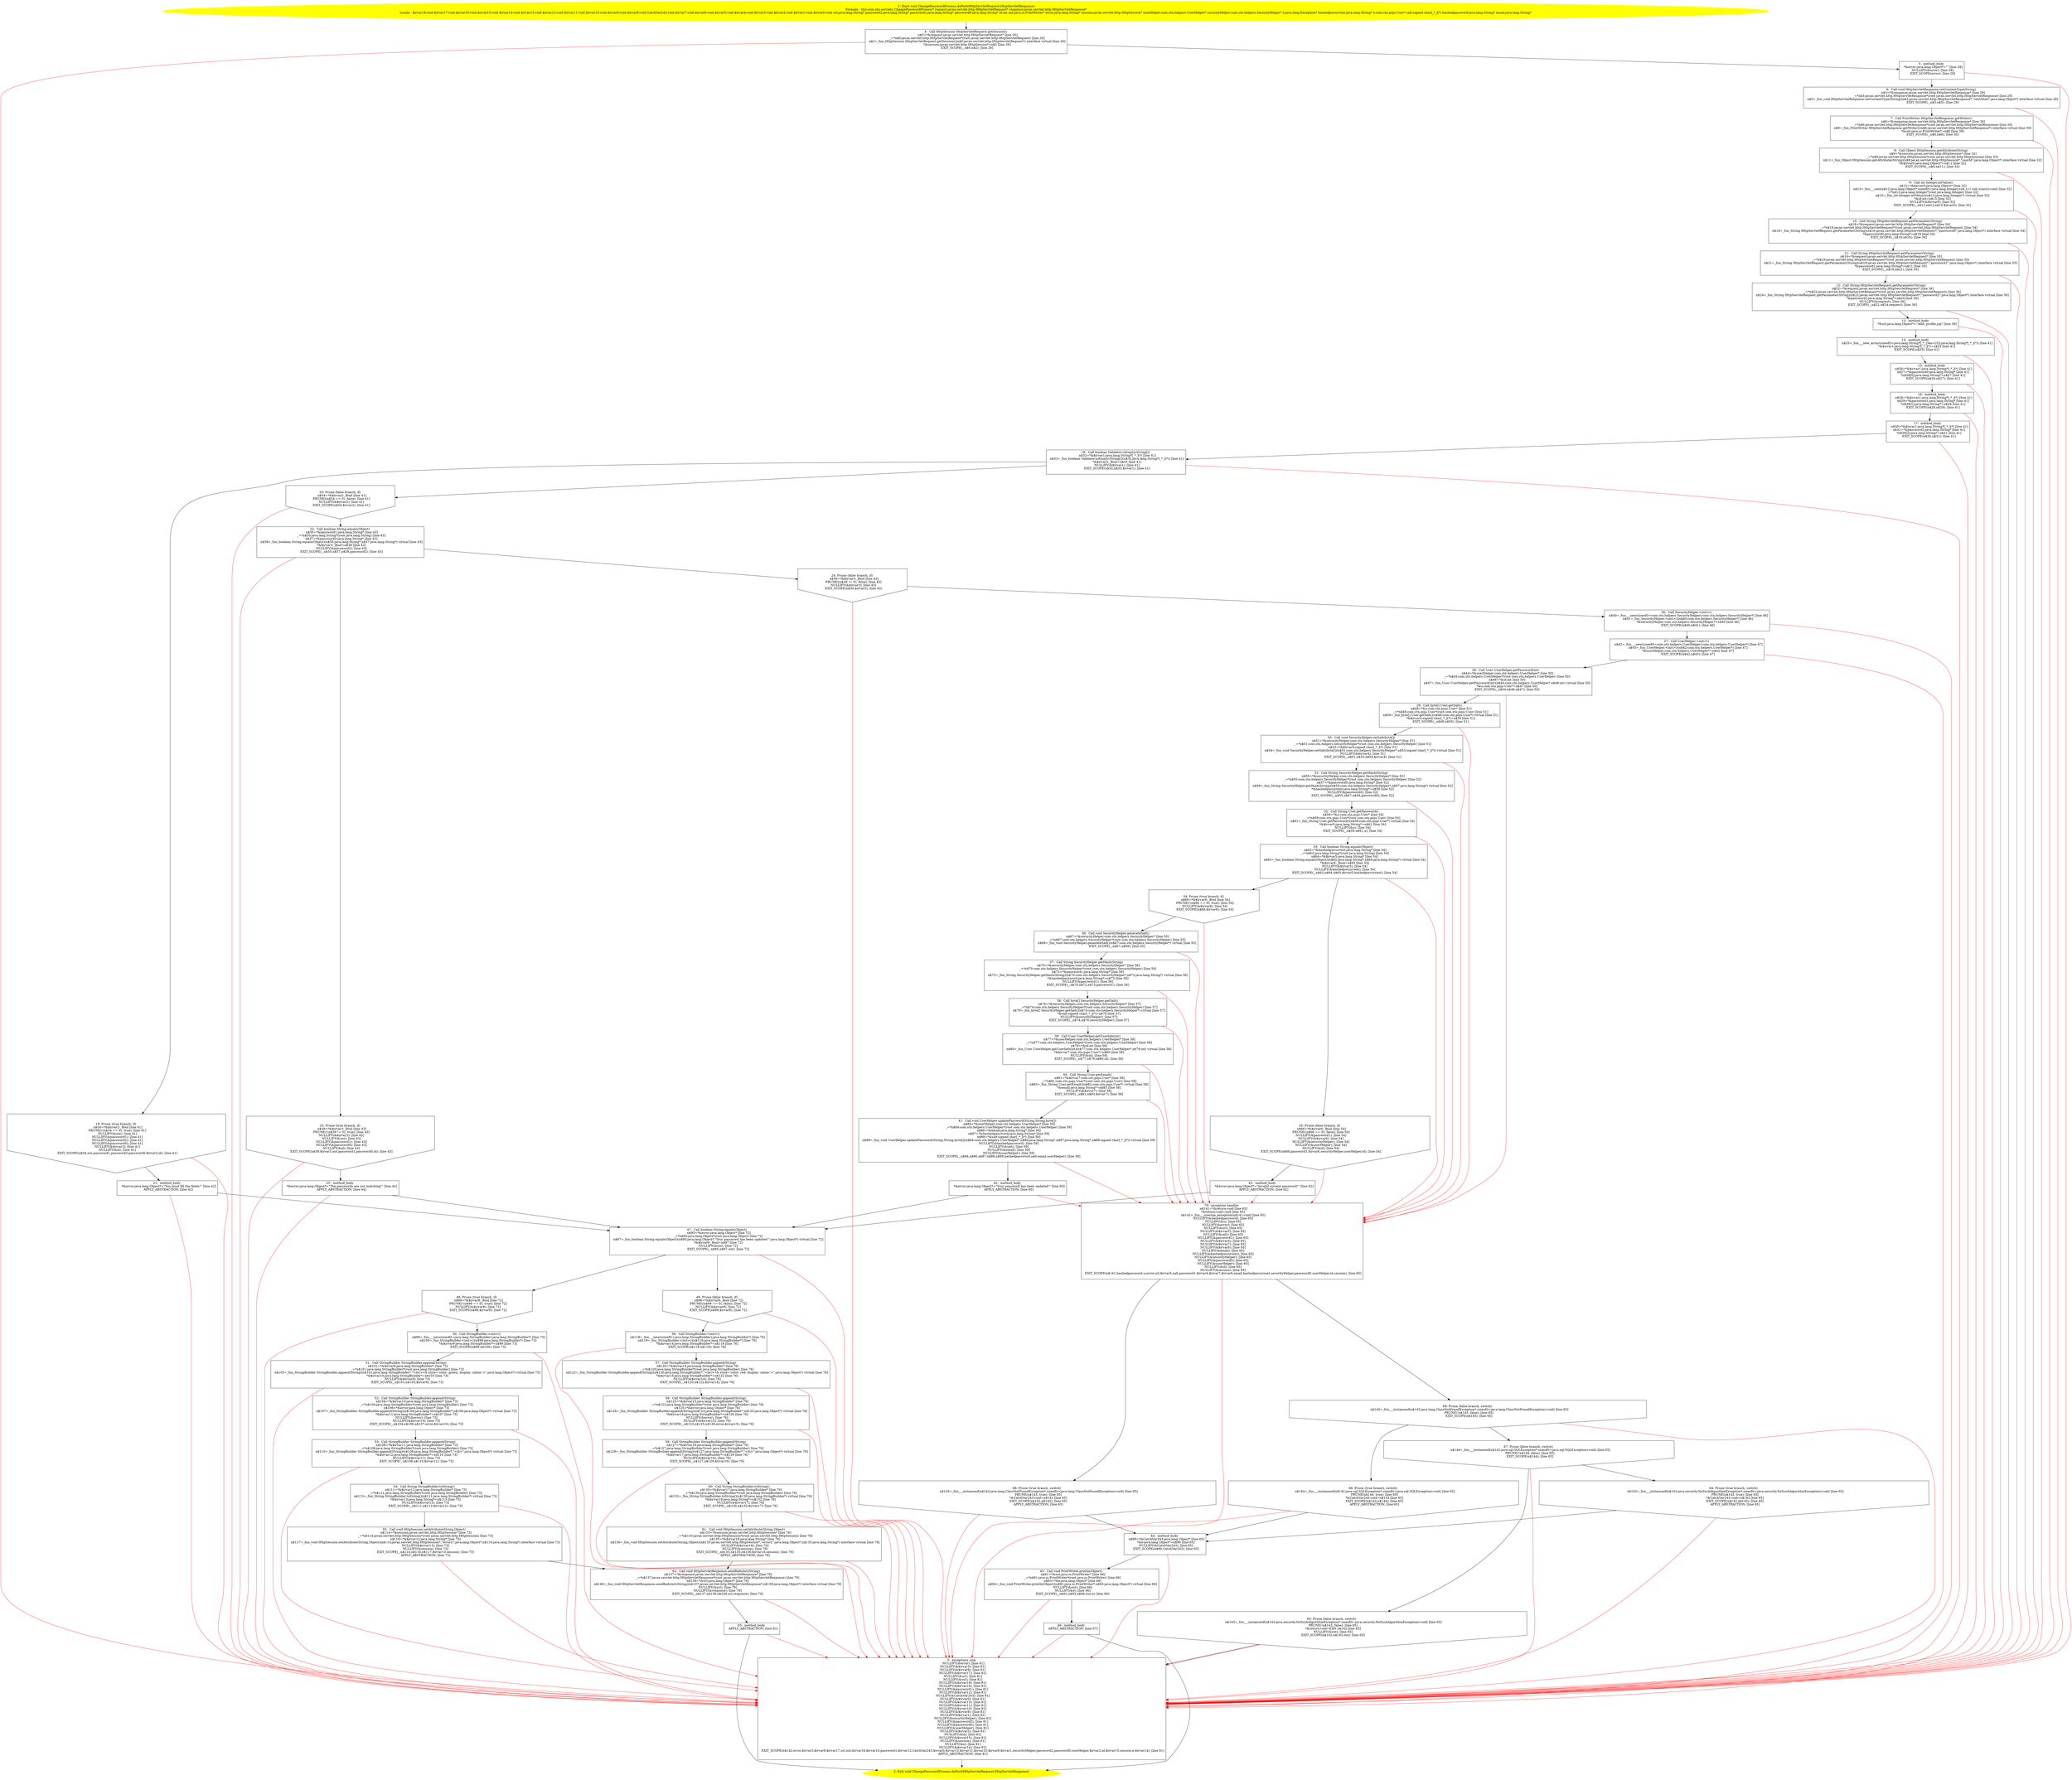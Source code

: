 /* @generated */
digraph cfg {
"com.stn.servlets.ChangePasswordProcess.doPost(javax.servlet.http.HttpServletRequest,javax.servlet.ht.798b853d1751fbd709754aa3ec9d7e16_1" [label="1: Start void ChangePasswordProcess.doPost(HttpServletRequest,HttpServletResponse)\nFormals:  this:com.stn.servlets.ChangePasswordProcess* request:javax.servlet.http.HttpServletRequest* response:javax.servlet.http.HttpServletResponse*\nLocals:  $irvar18:void $irvar17:void $irvar16:void $irvar15:void $irvar14:void $irvar13:void $irvar12:void $irvar11:void $irvar10:void $irvar9:void $irvar8:void CatchVar243:void $irvar7:void $irvar6:void $irvar5:void $irvar4:void $irvar3:void $irvar2:void $irvar1:void $irvar0:void url:java.lang.String* password2:java.lang.String* password1:java.lang.String* password0:java.lang.String* id:int out:java.io.PrintWriter* error:java.lang.String* session:javax.servlet.http.HttpSession* userHelper:com.stn.helpers.UserHelper* securityHelper:com.stn.helpers.SecurityHelper* e:java.lang.Exception* hashedpwcurrent:java.lang.String* u:com.stn.pojo.User* salt:signed char[_*_](*) hashedpassword:java.lang.String* email:java.lang.String* \n  " color=yellow style=filled]
	

	 "com.stn.servlets.ChangePasswordProcess.doPost(javax.servlet.http.HttpServletRequest,javax.servlet.ht.798b853d1751fbd709754aa3ec9d7e16_1" -> "com.stn.servlets.ChangePasswordProcess.doPost(javax.servlet.http.HttpServletRequest,javax.servlet.ht.798b853d1751fbd709754aa3ec9d7e16_4" ;
"com.stn.servlets.ChangePasswordProcess.doPost(javax.servlet.http.HttpServletRequest,javax.servlet.ht.798b853d1751fbd709754aa3ec9d7e16_2" [label="2: Exit void ChangePasswordProcess.doPost(HttpServletRequest,HttpServletResponse) \n  " color=yellow style=filled]
	

"com.stn.servlets.ChangePasswordProcess.doPost(javax.servlet.http.HttpServletRequest,javax.servlet.ht.798b853d1751fbd709754aa3ec9d7e16_3" [label="3:  exceptions sink \n   NULLIFY(&error); [line 81]\n  NULLIFY(&$irvar3); [line 81]\n  NULLIFY(&$irvar9); [line 81]\n  NULLIFY(&$irvar17); [line 81]\n  NULLIFY(&url); [line 81]\n  NULLIFY(&out); [line 81]\n  NULLIFY(&$irvar18); [line 81]\n  NULLIFY(&$irvar16); [line 81]\n  NULLIFY(&password1); [line 81]\n  NULLIFY(&$irvar12); [line 81]\n  NULLIFY(&CatchVar243); [line 81]\n  NULLIFY(&$irvar0); [line 81]\n  NULLIFY(&$irvar13); [line 81]\n  NULLIFY(&$irvar11); [line 81]\n  NULLIFY(&$irvar10); [line 81]\n  NULLIFY(&$irvar8); [line 81]\n  NULLIFY(&$irvar1); [line 81]\n  NULLIFY(&securityHelper); [line 81]\n  NULLIFY(&password2); [line 81]\n  NULLIFY(&password0); [line 81]\n  NULLIFY(&userHelper); [line 81]\n  NULLIFY(&$irvar2); [line 81]\n  NULLIFY(&id); [line 81]\n  NULLIFY(&$irvar15); [line 81]\n  NULLIFY(&session); [line 81]\n  NULLIFY(&e); [line 81]\n  NULLIFY(&$irvar14); [line 81]\n  EXIT_SCOPE(n$142,error,$irvar3,$irvar9,$irvar17,url,out,$irvar18,$irvar16,password1,$irvar12,CatchVar243,$irvar0,$irvar13,$irvar11,$irvar10,$irvar8,$irvar1,securityHelper,password2,password0,userHelper,$irvar2,id,$irvar15,session,e,$irvar14); [line 81]\n  APPLY_ABSTRACTION; [line 81]\n " shape="box"]
	

	 "com.stn.servlets.ChangePasswordProcess.doPost(javax.servlet.http.HttpServletRequest,javax.servlet.ht.798b853d1751fbd709754aa3ec9d7e16_3" -> "com.stn.servlets.ChangePasswordProcess.doPost(javax.servlet.http.HttpServletRequest,javax.servlet.ht.798b853d1751fbd709754aa3ec9d7e16_2" ;
"com.stn.servlets.ChangePasswordProcess.doPost(javax.servlet.http.HttpServletRequest,javax.servlet.ht.798b853d1751fbd709754aa3ec9d7e16_4" [label="4:  Call HttpSession HttpServletRequest.getSession() \n   n$0=*&request:javax.servlet.http.HttpServletRequest* [line 26]\n  _=*n$0:javax.servlet.http.HttpServletRequest*(root javax.servlet.http.HttpServletRequest) [line 26]\n  n$2=_fun_HttpSession HttpServletRequest.getSession()(n$0:javax.servlet.http.HttpServletRequest*) interface virtual [line 26]\n  *&session:javax.servlet.http.HttpSession*=n$2 [line 26]\n  EXIT_SCOPE(_,n$0,n$2); [line 26]\n " shape="box"]
	

	 "com.stn.servlets.ChangePasswordProcess.doPost(javax.servlet.http.HttpServletRequest,javax.servlet.ht.798b853d1751fbd709754aa3ec9d7e16_4" -> "com.stn.servlets.ChangePasswordProcess.doPost(javax.servlet.http.HttpServletRequest,javax.servlet.ht.798b853d1751fbd709754aa3ec9d7e16_5" ;
	 "com.stn.servlets.ChangePasswordProcess.doPost(javax.servlet.http.HttpServletRequest,javax.servlet.ht.798b853d1751fbd709754aa3ec9d7e16_4" -> "com.stn.servlets.ChangePasswordProcess.doPost(javax.servlet.http.HttpServletRequest,javax.servlet.ht.798b853d1751fbd709754aa3ec9d7e16_3" [color="red" ];
"com.stn.servlets.ChangePasswordProcess.doPost(javax.servlet.http.HttpServletRequest,javax.servlet.ht.798b853d1751fbd709754aa3ec9d7e16_5" [label="5:  method_body \n   *&error:java.lang.Object*=\"\" [line 28]\n  NULLIFY(&error); [line 28]\n  EXIT_SCOPE(error); [line 28]\n " shape="box"]
	

	 "com.stn.servlets.ChangePasswordProcess.doPost(javax.servlet.http.HttpServletRequest,javax.servlet.ht.798b853d1751fbd709754aa3ec9d7e16_5" -> "com.stn.servlets.ChangePasswordProcess.doPost(javax.servlet.http.HttpServletRequest,javax.servlet.ht.798b853d1751fbd709754aa3ec9d7e16_6" ;
	 "com.stn.servlets.ChangePasswordProcess.doPost(javax.servlet.http.HttpServletRequest,javax.servlet.ht.798b853d1751fbd709754aa3ec9d7e16_5" -> "com.stn.servlets.ChangePasswordProcess.doPost(javax.servlet.http.HttpServletRequest,javax.servlet.ht.798b853d1751fbd709754aa3ec9d7e16_3" [color="red" ];
"com.stn.servlets.ChangePasswordProcess.doPost(javax.servlet.http.HttpServletRequest,javax.servlet.ht.798b853d1751fbd709754aa3ec9d7e16_6" [label="6:  Call void HttpServletResponse.setContentType(String) \n   n$3=*&response:javax.servlet.http.HttpServletResponse* [line 29]\n  _=*n$3:javax.servlet.http.HttpServletResponse*(root javax.servlet.http.HttpServletResponse) [line 29]\n  n$5=_fun_void HttpServletResponse.setContentType(String)(n$3:javax.servlet.http.HttpServletResponse*,\"text/html\":java.lang.Object*) interface virtual [line 29]\n  EXIT_SCOPE(_,n$3,n$5); [line 29]\n " shape="box"]
	

	 "com.stn.servlets.ChangePasswordProcess.doPost(javax.servlet.http.HttpServletRequest,javax.servlet.ht.798b853d1751fbd709754aa3ec9d7e16_6" -> "com.stn.servlets.ChangePasswordProcess.doPost(javax.servlet.http.HttpServletRequest,javax.servlet.ht.798b853d1751fbd709754aa3ec9d7e16_7" ;
	 "com.stn.servlets.ChangePasswordProcess.doPost(javax.servlet.http.HttpServletRequest,javax.servlet.ht.798b853d1751fbd709754aa3ec9d7e16_6" -> "com.stn.servlets.ChangePasswordProcess.doPost(javax.servlet.http.HttpServletRequest,javax.servlet.ht.798b853d1751fbd709754aa3ec9d7e16_3" [color="red" ];
"com.stn.servlets.ChangePasswordProcess.doPost(javax.servlet.http.HttpServletRequest,javax.servlet.ht.798b853d1751fbd709754aa3ec9d7e16_7" [label="7:  Call PrintWriter HttpServletResponse.getWriter() \n   n$6=*&response:javax.servlet.http.HttpServletResponse* [line 30]\n  _=*n$6:javax.servlet.http.HttpServletResponse*(root javax.servlet.http.HttpServletResponse) [line 30]\n  n$8=_fun_PrintWriter HttpServletResponse.getWriter()(n$6:javax.servlet.http.HttpServletResponse*) interface virtual [line 30]\n  *&out:java.io.PrintWriter*=n$8 [line 30]\n  EXIT_SCOPE(_,n$6,n$8); [line 30]\n " shape="box"]
	

	 "com.stn.servlets.ChangePasswordProcess.doPost(javax.servlet.http.HttpServletRequest,javax.servlet.ht.798b853d1751fbd709754aa3ec9d7e16_7" -> "com.stn.servlets.ChangePasswordProcess.doPost(javax.servlet.http.HttpServletRequest,javax.servlet.ht.798b853d1751fbd709754aa3ec9d7e16_8" ;
	 "com.stn.servlets.ChangePasswordProcess.doPost(javax.servlet.http.HttpServletRequest,javax.servlet.ht.798b853d1751fbd709754aa3ec9d7e16_7" -> "com.stn.servlets.ChangePasswordProcess.doPost(javax.servlet.http.HttpServletRequest,javax.servlet.ht.798b853d1751fbd709754aa3ec9d7e16_3" [color="red" ];
"com.stn.servlets.ChangePasswordProcess.doPost(javax.servlet.http.HttpServletRequest,javax.servlet.ht.798b853d1751fbd709754aa3ec9d7e16_8" [label="8:  Call Object HttpSession.getAttribute(String) \n   n$9=*&session:javax.servlet.http.HttpSession* [line 32]\n  _=*n$9:javax.servlet.http.HttpSession*(root javax.servlet.http.HttpSession) [line 32]\n  n$11=_fun_Object HttpSession.getAttribute(String)(n$9:javax.servlet.http.HttpSession*,\"userId\":java.lang.Object*) interface virtual [line 32]\n  *&$irvar0:java.lang.Object*=n$11 [line 32]\n  EXIT_SCOPE(_,n$9,n$11); [line 32]\n " shape="box"]
	

	 "com.stn.servlets.ChangePasswordProcess.doPost(javax.servlet.http.HttpServletRequest,javax.servlet.ht.798b853d1751fbd709754aa3ec9d7e16_8" -> "com.stn.servlets.ChangePasswordProcess.doPost(javax.servlet.http.HttpServletRequest,javax.servlet.ht.798b853d1751fbd709754aa3ec9d7e16_9" ;
	 "com.stn.servlets.ChangePasswordProcess.doPost(javax.servlet.http.HttpServletRequest,javax.servlet.ht.798b853d1751fbd709754aa3ec9d7e16_8" -> "com.stn.servlets.ChangePasswordProcess.doPost(javax.servlet.http.HttpServletRequest,javax.servlet.ht.798b853d1751fbd709754aa3ec9d7e16_3" [color="red" ];
"com.stn.servlets.ChangePasswordProcess.doPost(javax.servlet.http.HttpServletRequest,javax.servlet.ht.798b853d1751fbd709754aa3ec9d7e16_9" [label="9:  Call int Integer.intValue() \n   n$12=*&$irvar0:java.lang.Object* [line 32]\n  n$13=_fun___cast(n$12:java.lang.Object*,sizeof(t=java.lang.Integer;sub_t=( sub )(cast)):void) [line 32]\n  _=*n$13:java.lang.Integer*(root java.lang.Integer) [line 32]\n  n$15=_fun_int Integer.intValue()(n$13:java.lang.Integer*) virtual [line 32]\n  *&id:int=n$15 [line 32]\n  NULLIFY(&$irvar0); [line 32]\n  EXIT_SCOPE(_,n$12,n$13,n$15,$irvar0); [line 32]\n " shape="box"]
	

	 "com.stn.servlets.ChangePasswordProcess.doPost(javax.servlet.http.HttpServletRequest,javax.servlet.ht.798b853d1751fbd709754aa3ec9d7e16_9" -> "com.stn.servlets.ChangePasswordProcess.doPost(javax.servlet.http.HttpServletRequest,javax.servlet.ht.798b853d1751fbd709754aa3ec9d7e16_10" ;
	 "com.stn.servlets.ChangePasswordProcess.doPost(javax.servlet.http.HttpServletRequest,javax.servlet.ht.798b853d1751fbd709754aa3ec9d7e16_9" -> "com.stn.servlets.ChangePasswordProcess.doPost(javax.servlet.http.HttpServletRequest,javax.servlet.ht.798b853d1751fbd709754aa3ec9d7e16_3" [color="red" ];
"com.stn.servlets.ChangePasswordProcess.doPost(javax.servlet.http.HttpServletRequest,javax.servlet.ht.798b853d1751fbd709754aa3ec9d7e16_10" [label="10:  Call String HttpServletRequest.getParameter(String) \n   n$16=*&request:javax.servlet.http.HttpServletRequest* [line 34]\n  _=*n$16:javax.servlet.http.HttpServletRequest*(root javax.servlet.http.HttpServletRequest) [line 34]\n  n$18=_fun_String HttpServletRequest.getParameter(String)(n$16:javax.servlet.http.HttpServletRequest*,\"password0\":java.lang.Object*) interface virtual [line 34]\n  *&password0:java.lang.String*=n$18 [line 34]\n  EXIT_SCOPE(_,n$16,n$18); [line 34]\n " shape="box"]
	

	 "com.stn.servlets.ChangePasswordProcess.doPost(javax.servlet.http.HttpServletRequest,javax.servlet.ht.798b853d1751fbd709754aa3ec9d7e16_10" -> "com.stn.servlets.ChangePasswordProcess.doPost(javax.servlet.http.HttpServletRequest,javax.servlet.ht.798b853d1751fbd709754aa3ec9d7e16_11" ;
	 "com.stn.servlets.ChangePasswordProcess.doPost(javax.servlet.http.HttpServletRequest,javax.servlet.ht.798b853d1751fbd709754aa3ec9d7e16_10" -> "com.stn.servlets.ChangePasswordProcess.doPost(javax.servlet.http.HttpServletRequest,javax.servlet.ht.798b853d1751fbd709754aa3ec9d7e16_3" [color="red" ];
"com.stn.servlets.ChangePasswordProcess.doPost(javax.servlet.http.HttpServletRequest,javax.servlet.ht.798b853d1751fbd709754aa3ec9d7e16_11" [label="11:  Call String HttpServletRequest.getParameter(String) \n   n$19=*&request:javax.servlet.http.HttpServletRequest* [line 35]\n  _=*n$19:javax.servlet.http.HttpServletRequest*(root javax.servlet.http.HttpServletRequest) [line 35]\n  n$21=_fun_String HttpServletRequest.getParameter(String)(n$19:javax.servlet.http.HttpServletRequest*,\"password1\":java.lang.Object*) interface virtual [line 35]\n  *&password1:java.lang.String*=n$21 [line 35]\n  EXIT_SCOPE(_,n$19,n$21); [line 35]\n " shape="box"]
	

	 "com.stn.servlets.ChangePasswordProcess.doPost(javax.servlet.http.HttpServletRequest,javax.servlet.ht.798b853d1751fbd709754aa3ec9d7e16_11" -> "com.stn.servlets.ChangePasswordProcess.doPost(javax.servlet.http.HttpServletRequest,javax.servlet.ht.798b853d1751fbd709754aa3ec9d7e16_12" ;
	 "com.stn.servlets.ChangePasswordProcess.doPost(javax.servlet.http.HttpServletRequest,javax.servlet.ht.798b853d1751fbd709754aa3ec9d7e16_11" -> "com.stn.servlets.ChangePasswordProcess.doPost(javax.servlet.http.HttpServletRequest,javax.servlet.ht.798b853d1751fbd709754aa3ec9d7e16_3" [color="red" ];
"com.stn.servlets.ChangePasswordProcess.doPost(javax.servlet.http.HttpServletRequest,javax.servlet.ht.798b853d1751fbd709754aa3ec9d7e16_12" [label="12:  Call String HttpServletRequest.getParameter(String) \n   n$22=*&request:javax.servlet.http.HttpServletRequest* [line 36]\n  _=*n$22:javax.servlet.http.HttpServletRequest*(root javax.servlet.http.HttpServletRequest) [line 36]\n  n$24=_fun_String HttpServletRequest.getParameter(String)(n$22:javax.servlet.http.HttpServletRequest*,\"password2\":java.lang.Object*) interface virtual [line 36]\n  *&password2:java.lang.String*=n$24 [line 36]\n  NULLIFY(&request); [line 36]\n  EXIT_SCOPE(_,n$22,n$24,request); [line 36]\n " shape="box"]
	

	 "com.stn.servlets.ChangePasswordProcess.doPost(javax.servlet.http.HttpServletRequest,javax.servlet.ht.798b853d1751fbd709754aa3ec9d7e16_12" -> "com.stn.servlets.ChangePasswordProcess.doPost(javax.servlet.http.HttpServletRequest,javax.servlet.ht.798b853d1751fbd709754aa3ec9d7e16_13" ;
	 "com.stn.servlets.ChangePasswordProcess.doPost(javax.servlet.http.HttpServletRequest,javax.servlet.ht.798b853d1751fbd709754aa3ec9d7e16_12" -> "com.stn.servlets.ChangePasswordProcess.doPost(javax.servlet.http.HttpServletRequest,javax.servlet.ht.798b853d1751fbd709754aa3ec9d7e16_3" [color="red" ];
"com.stn.servlets.ChangePasswordProcess.doPost(javax.servlet.http.HttpServletRequest,javax.servlet.ht.798b853d1751fbd709754aa3ec9d7e16_13" [label="13:  method_body \n   *&url:java.lang.Object*=\"/edit_profile.jsp\" [line 39]\n " shape="box"]
	

	 "com.stn.servlets.ChangePasswordProcess.doPost(javax.servlet.http.HttpServletRequest,javax.servlet.ht.798b853d1751fbd709754aa3ec9d7e16_13" -> "com.stn.servlets.ChangePasswordProcess.doPost(javax.servlet.http.HttpServletRequest,javax.servlet.ht.798b853d1751fbd709754aa3ec9d7e16_14" ;
	 "com.stn.servlets.ChangePasswordProcess.doPost(javax.servlet.http.HttpServletRequest,javax.servlet.ht.798b853d1751fbd709754aa3ec9d7e16_13" -> "com.stn.servlets.ChangePasswordProcess.doPost(javax.servlet.http.HttpServletRequest,javax.servlet.ht.798b853d1751fbd709754aa3ec9d7e16_3" [color="red" ];
"com.stn.servlets.ChangePasswordProcess.doPost(javax.servlet.http.HttpServletRequest,javax.servlet.ht.798b853d1751fbd709754aa3ec9d7e16_14" [label="14:  method_body \n   n$25=_fun___new_array(sizeof(t=java.lang.String*[_*_];len=[3]):java.lang.String*[_*_](*)) [line 41]\n  *&$irvar1:java.lang.String*[_*_](*)=n$25 [line 41]\n  EXIT_SCOPE(n$25); [line 41]\n " shape="box"]
	

	 "com.stn.servlets.ChangePasswordProcess.doPost(javax.servlet.http.HttpServletRequest,javax.servlet.ht.798b853d1751fbd709754aa3ec9d7e16_14" -> "com.stn.servlets.ChangePasswordProcess.doPost(javax.servlet.http.HttpServletRequest,javax.servlet.ht.798b853d1751fbd709754aa3ec9d7e16_15" ;
	 "com.stn.servlets.ChangePasswordProcess.doPost(javax.servlet.http.HttpServletRequest,javax.servlet.ht.798b853d1751fbd709754aa3ec9d7e16_14" -> "com.stn.servlets.ChangePasswordProcess.doPost(javax.servlet.http.HttpServletRequest,javax.servlet.ht.798b853d1751fbd709754aa3ec9d7e16_3" [color="red" ];
"com.stn.servlets.ChangePasswordProcess.doPost(javax.servlet.http.HttpServletRequest,javax.servlet.ht.798b853d1751fbd709754aa3ec9d7e16_15" [label="15:  method_body \n   n$26=*&$irvar1:java.lang.String*[_*_](*) [line 41]\n  n$27=*&password0:java.lang.String* [line 41]\n  *n$26[0]:java.lang.String*=n$27 [line 41]\n  EXIT_SCOPE(n$26,n$27); [line 41]\n " shape="box"]
	

	 "com.stn.servlets.ChangePasswordProcess.doPost(javax.servlet.http.HttpServletRequest,javax.servlet.ht.798b853d1751fbd709754aa3ec9d7e16_15" -> "com.stn.servlets.ChangePasswordProcess.doPost(javax.servlet.http.HttpServletRequest,javax.servlet.ht.798b853d1751fbd709754aa3ec9d7e16_16" ;
	 "com.stn.servlets.ChangePasswordProcess.doPost(javax.servlet.http.HttpServletRequest,javax.servlet.ht.798b853d1751fbd709754aa3ec9d7e16_15" -> "com.stn.servlets.ChangePasswordProcess.doPost(javax.servlet.http.HttpServletRequest,javax.servlet.ht.798b853d1751fbd709754aa3ec9d7e16_3" [color="red" ];
"com.stn.servlets.ChangePasswordProcess.doPost(javax.servlet.http.HttpServletRequest,javax.servlet.ht.798b853d1751fbd709754aa3ec9d7e16_16" [label="16:  method_body \n   n$28=*&$irvar1:java.lang.String*[_*_](*) [line 41]\n  n$29=*&password1:java.lang.String* [line 41]\n  *n$28[1]:java.lang.String*=n$29 [line 41]\n  EXIT_SCOPE(n$28,n$29); [line 41]\n " shape="box"]
	

	 "com.stn.servlets.ChangePasswordProcess.doPost(javax.servlet.http.HttpServletRequest,javax.servlet.ht.798b853d1751fbd709754aa3ec9d7e16_16" -> "com.stn.servlets.ChangePasswordProcess.doPost(javax.servlet.http.HttpServletRequest,javax.servlet.ht.798b853d1751fbd709754aa3ec9d7e16_17" ;
	 "com.stn.servlets.ChangePasswordProcess.doPost(javax.servlet.http.HttpServletRequest,javax.servlet.ht.798b853d1751fbd709754aa3ec9d7e16_16" -> "com.stn.servlets.ChangePasswordProcess.doPost(javax.servlet.http.HttpServletRequest,javax.servlet.ht.798b853d1751fbd709754aa3ec9d7e16_3" [color="red" ];
"com.stn.servlets.ChangePasswordProcess.doPost(javax.servlet.http.HttpServletRequest,javax.servlet.ht.798b853d1751fbd709754aa3ec9d7e16_17" [label="17:  method_body \n   n$30=*&$irvar1:java.lang.String*[_*_](*) [line 41]\n  n$31=*&password2:java.lang.String* [line 41]\n  *n$30[2]:java.lang.String*=n$31 [line 41]\n  EXIT_SCOPE(n$30,n$31); [line 41]\n " shape="box"]
	

	 "com.stn.servlets.ChangePasswordProcess.doPost(javax.servlet.http.HttpServletRequest,javax.servlet.ht.798b853d1751fbd709754aa3ec9d7e16_17" -> "com.stn.servlets.ChangePasswordProcess.doPost(javax.servlet.http.HttpServletRequest,javax.servlet.ht.798b853d1751fbd709754aa3ec9d7e16_18" ;
	 "com.stn.servlets.ChangePasswordProcess.doPost(javax.servlet.http.HttpServletRequest,javax.servlet.ht.798b853d1751fbd709754aa3ec9d7e16_17" -> "com.stn.servlets.ChangePasswordProcess.doPost(javax.servlet.http.HttpServletRequest,javax.servlet.ht.798b853d1751fbd709754aa3ec9d7e16_3" [color="red" ];
"com.stn.servlets.ChangePasswordProcess.doPost(javax.servlet.http.HttpServletRequest,javax.servlet.ht.798b853d1751fbd709754aa3ec9d7e16_18" [label="18:  Call boolean Validator.isEmpty(String[]) \n   n$32=*&$irvar1:java.lang.String*[_*_](*) [line 41]\n  n$33=_fun_boolean Validator.isEmpty(String[])(n$32:java.lang.String*[_*_](*)) [line 41]\n  *&$irvar2:_Bool=n$33 [line 41]\n  NULLIFY(&$irvar1); [line 41]\n  EXIT_SCOPE(n$32,n$33,$irvar1); [line 41]\n " shape="box"]
	

	 "com.stn.servlets.ChangePasswordProcess.doPost(javax.servlet.http.HttpServletRequest,javax.servlet.ht.798b853d1751fbd709754aa3ec9d7e16_18" -> "com.stn.servlets.ChangePasswordProcess.doPost(javax.servlet.http.HttpServletRequest,javax.servlet.ht.798b853d1751fbd709754aa3ec9d7e16_19" ;
	 "com.stn.servlets.ChangePasswordProcess.doPost(javax.servlet.http.HttpServletRequest,javax.servlet.ht.798b853d1751fbd709754aa3ec9d7e16_18" -> "com.stn.servlets.ChangePasswordProcess.doPost(javax.servlet.http.HttpServletRequest,javax.servlet.ht.798b853d1751fbd709754aa3ec9d7e16_20" ;
	 "com.stn.servlets.ChangePasswordProcess.doPost(javax.servlet.http.HttpServletRequest,javax.servlet.ht.798b853d1751fbd709754aa3ec9d7e16_18" -> "com.stn.servlets.ChangePasswordProcess.doPost(javax.servlet.http.HttpServletRequest,javax.servlet.ht.798b853d1751fbd709754aa3ec9d7e16_3" [color="red" ];
"com.stn.servlets.ChangePasswordProcess.doPost(javax.servlet.http.HttpServletRequest,javax.servlet.ht.798b853d1751fbd709754aa3ec9d7e16_19" [label="19: Prune (true branch, if) \n   n$34=*&$irvar2:_Bool [line 41]\n  PRUNE(!(n$34 == 0), true); [line 41]\n  NULLIFY(&out); [line 41]\n  NULLIFY(&password1); [line 41]\n  NULLIFY(&password2); [line 41]\n  NULLIFY(&password0); [line 41]\n  NULLIFY(&$irvar2); [line 41]\n  NULLIFY(&id); [line 41]\n  EXIT_SCOPE(n$34,out,password1,password2,password0,$irvar2,id); [line 41]\n " shape="invhouse"]
	

	 "com.stn.servlets.ChangePasswordProcess.doPost(javax.servlet.http.HttpServletRequest,javax.servlet.ht.798b853d1751fbd709754aa3ec9d7e16_19" -> "com.stn.servlets.ChangePasswordProcess.doPost(javax.servlet.http.HttpServletRequest,javax.servlet.ht.798b853d1751fbd709754aa3ec9d7e16_21" ;
	 "com.stn.servlets.ChangePasswordProcess.doPost(javax.servlet.http.HttpServletRequest,javax.servlet.ht.798b853d1751fbd709754aa3ec9d7e16_19" -> "com.stn.servlets.ChangePasswordProcess.doPost(javax.servlet.http.HttpServletRequest,javax.servlet.ht.798b853d1751fbd709754aa3ec9d7e16_3" [color="red" ];
"com.stn.servlets.ChangePasswordProcess.doPost(javax.servlet.http.HttpServletRequest,javax.servlet.ht.798b853d1751fbd709754aa3ec9d7e16_20" [label="20: Prune (false branch, if) \n   n$34=*&$irvar2:_Bool [line 41]\n  PRUNE((n$34 == 0), false); [line 41]\n  NULLIFY(&$irvar2); [line 41]\n  EXIT_SCOPE(n$34,$irvar2); [line 41]\n " shape="invhouse"]
	

	 "com.stn.servlets.ChangePasswordProcess.doPost(javax.servlet.http.HttpServletRequest,javax.servlet.ht.798b853d1751fbd709754aa3ec9d7e16_20" -> "com.stn.servlets.ChangePasswordProcess.doPost(javax.servlet.http.HttpServletRequest,javax.servlet.ht.798b853d1751fbd709754aa3ec9d7e16_22" ;
	 "com.stn.servlets.ChangePasswordProcess.doPost(javax.servlet.http.HttpServletRequest,javax.servlet.ht.798b853d1751fbd709754aa3ec9d7e16_20" -> "com.stn.servlets.ChangePasswordProcess.doPost(javax.servlet.http.HttpServletRequest,javax.servlet.ht.798b853d1751fbd709754aa3ec9d7e16_3" [color="red" ];
"com.stn.servlets.ChangePasswordProcess.doPost(javax.servlet.http.HttpServletRequest,javax.servlet.ht.798b853d1751fbd709754aa3ec9d7e16_21" [label="21:  method_body \n   *&error:java.lang.Object*=\"You must fill the fields!\" [line 42]\n  APPLY_ABSTRACTION; [line 42]\n " shape="box"]
	

	 "com.stn.servlets.ChangePasswordProcess.doPost(javax.servlet.http.HttpServletRequest,javax.servlet.ht.798b853d1751fbd709754aa3ec9d7e16_21" -> "com.stn.servlets.ChangePasswordProcess.doPost(javax.servlet.http.HttpServletRequest,javax.servlet.ht.798b853d1751fbd709754aa3ec9d7e16_47" ;
	 "com.stn.servlets.ChangePasswordProcess.doPost(javax.servlet.http.HttpServletRequest,javax.servlet.ht.798b853d1751fbd709754aa3ec9d7e16_21" -> "com.stn.servlets.ChangePasswordProcess.doPost(javax.servlet.http.HttpServletRequest,javax.servlet.ht.798b853d1751fbd709754aa3ec9d7e16_3" [color="red" ];
"com.stn.servlets.ChangePasswordProcess.doPost(javax.servlet.http.HttpServletRequest,javax.servlet.ht.798b853d1751fbd709754aa3ec9d7e16_22" [label="22:  Call boolean String.equals(Object) \n   n$35=*&password1:java.lang.String* [line 43]\n  _=*n$35:java.lang.String*(root java.lang.String) [line 43]\n  n$37=*&password2:java.lang.String* [line 43]\n  n$38=_fun_boolean String.equals(Object)(n$35:java.lang.String*,n$37:java.lang.String*) virtual [line 43]\n  *&$irvar3:_Bool=n$38 [line 43]\n  NULLIFY(&password2); [line 43]\n  EXIT_SCOPE(_,n$35,n$37,n$38,password2); [line 43]\n " shape="box"]
	

	 "com.stn.servlets.ChangePasswordProcess.doPost(javax.servlet.http.HttpServletRequest,javax.servlet.ht.798b853d1751fbd709754aa3ec9d7e16_22" -> "com.stn.servlets.ChangePasswordProcess.doPost(javax.servlet.http.HttpServletRequest,javax.servlet.ht.798b853d1751fbd709754aa3ec9d7e16_23" ;
	 "com.stn.servlets.ChangePasswordProcess.doPost(javax.servlet.http.HttpServletRequest,javax.servlet.ht.798b853d1751fbd709754aa3ec9d7e16_22" -> "com.stn.servlets.ChangePasswordProcess.doPost(javax.servlet.http.HttpServletRequest,javax.servlet.ht.798b853d1751fbd709754aa3ec9d7e16_24" ;
	 "com.stn.servlets.ChangePasswordProcess.doPost(javax.servlet.http.HttpServletRequest,javax.servlet.ht.798b853d1751fbd709754aa3ec9d7e16_22" -> "com.stn.servlets.ChangePasswordProcess.doPost(javax.servlet.http.HttpServletRequest,javax.servlet.ht.798b853d1751fbd709754aa3ec9d7e16_3" [color="red" ];
"com.stn.servlets.ChangePasswordProcess.doPost(javax.servlet.http.HttpServletRequest,javax.servlet.ht.798b853d1751fbd709754aa3ec9d7e16_23" [label="23: Prune (true branch, if) \n   n$39=*&$irvar3:_Bool [line 43]\n  PRUNE(!(n$39 != 0), true); [line 43]\n  NULLIFY(&$irvar3); [line 43]\n  NULLIFY(&out); [line 43]\n  NULLIFY(&password1); [line 43]\n  NULLIFY(&password0); [line 43]\n  NULLIFY(&id); [line 43]\n  EXIT_SCOPE(n$39,$irvar3,out,password1,password0,id); [line 43]\n " shape="invhouse"]
	

	 "com.stn.servlets.ChangePasswordProcess.doPost(javax.servlet.http.HttpServletRequest,javax.servlet.ht.798b853d1751fbd709754aa3ec9d7e16_23" -> "com.stn.servlets.ChangePasswordProcess.doPost(javax.servlet.http.HttpServletRequest,javax.servlet.ht.798b853d1751fbd709754aa3ec9d7e16_25" ;
	 "com.stn.servlets.ChangePasswordProcess.doPost(javax.servlet.http.HttpServletRequest,javax.servlet.ht.798b853d1751fbd709754aa3ec9d7e16_23" -> "com.stn.servlets.ChangePasswordProcess.doPost(javax.servlet.http.HttpServletRequest,javax.servlet.ht.798b853d1751fbd709754aa3ec9d7e16_3" [color="red" ];
"com.stn.servlets.ChangePasswordProcess.doPost(javax.servlet.http.HttpServletRequest,javax.servlet.ht.798b853d1751fbd709754aa3ec9d7e16_24" [label="24: Prune (false branch, if) \n   n$39=*&$irvar3:_Bool [line 43]\n  PRUNE((n$39 != 0), false); [line 43]\n  NULLIFY(&$irvar3); [line 43]\n  EXIT_SCOPE(n$39,$irvar3); [line 43]\n " shape="invhouse"]
	

	 "com.stn.servlets.ChangePasswordProcess.doPost(javax.servlet.http.HttpServletRequest,javax.servlet.ht.798b853d1751fbd709754aa3ec9d7e16_24" -> "com.stn.servlets.ChangePasswordProcess.doPost(javax.servlet.http.HttpServletRequest,javax.servlet.ht.798b853d1751fbd709754aa3ec9d7e16_26" ;
	 "com.stn.servlets.ChangePasswordProcess.doPost(javax.servlet.http.HttpServletRequest,javax.servlet.ht.798b853d1751fbd709754aa3ec9d7e16_24" -> "com.stn.servlets.ChangePasswordProcess.doPost(javax.servlet.http.HttpServletRequest,javax.servlet.ht.798b853d1751fbd709754aa3ec9d7e16_3" [color="red" ];
"com.stn.servlets.ChangePasswordProcess.doPost(javax.servlet.http.HttpServletRequest,javax.servlet.ht.798b853d1751fbd709754aa3ec9d7e16_25" [label="25:  method_body \n   *&error:java.lang.Object*=\"The passwords are not matching!\" [line 44]\n  APPLY_ABSTRACTION; [line 44]\n " shape="box"]
	

	 "com.stn.servlets.ChangePasswordProcess.doPost(javax.servlet.http.HttpServletRequest,javax.servlet.ht.798b853d1751fbd709754aa3ec9d7e16_25" -> "com.stn.servlets.ChangePasswordProcess.doPost(javax.servlet.http.HttpServletRequest,javax.servlet.ht.798b853d1751fbd709754aa3ec9d7e16_47" ;
	 "com.stn.servlets.ChangePasswordProcess.doPost(javax.servlet.http.HttpServletRequest,javax.servlet.ht.798b853d1751fbd709754aa3ec9d7e16_25" -> "com.stn.servlets.ChangePasswordProcess.doPost(javax.servlet.http.HttpServletRequest,javax.servlet.ht.798b853d1751fbd709754aa3ec9d7e16_3" [color="red" ];
"com.stn.servlets.ChangePasswordProcess.doPost(javax.servlet.http.HttpServletRequest,javax.servlet.ht.798b853d1751fbd709754aa3ec9d7e16_26" [label="26:  Call SecurityHelper.<init>() \n   n$40=_fun___new(sizeof(t=com.stn.helpers.SecurityHelper):com.stn.helpers.SecurityHelper*) [line 46]\n  n$41=_fun_SecurityHelper.<init>()(n$40:com.stn.helpers.SecurityHelper*) [line 46]\n  *&securityHelper:com.stn.helpers.SecurityHelper*=n$40 [line 46]\n  EXIT_SCOPE(n$40,n$41); [line 46]\n " shape="box"]
	

	 "com.stn.servlets.ChangePasswordProcess.doPost(javax.servlet.http.HttpServletRequest,javax.servlet.ht.798b853d1751fbd709754aa3ec9d7e16_26" -> "com.stn.servlets.ChangePasswordProcess.doPost(javax.servlet.http.HttpServletRequest,javax.servlet.ht.798b853d1751fbd709754aa3ec9d7e16_27" ;
	 "com.stn.servlets.ChangePasswordProcess.doPost(javax.servlet.http.HttpServletRequest,javax.servlet.ht.798b853d1751fbd709754aa3ec9d7e16_26" -> "com.stn.servlets.ChangePasswordProcess.doPost(javax.servlet.http.HttpServletRequest,javax.servlet.ht.798b853d1751fbd709754aa3ec9d7e16_3" [color="red" ];
"com.stn.servlets.ChangePasswordProcess.doPost(javax.servlet.http.HttpServletRequest,javax.servlet.ht.798b853d1751fbd709754aa3ec9d7e16_27" [label="27:  Call UserHelper.<init>() \n   n$42=_fun___new(sizeof(t=com.stn.helpers.UserHelper):com.stn.helpers.UserHelper*) [line 47]\n  n$43=_fun_UserHelper.<init>()(n$42:com.stn.helpers.UserHelper*) [line 47]\n  *&userHelper:com.stn.helpers.UserHelper*=n$42 [line 47]\n  EXIT_SCOPE(n$42,n$43); [line 47]\n " shape="box"]
	

	 "com.stn.servlets.ChangePasswordProcess.doPost(javax.servlet.http.HttpServletRequest,javax.servlet.ht.798b853d1751fbd709754aa3ec9d7e16_27" -> "com.stn.servlets.ChangePasswordProcess.doPost(javax.servlet.http.HttpServletRequest,javax.servlet.ht.798b853d1751fbd709754aa3ec9d7e16_28" ;
	 "com.stn.servlets.ChangePasswordProcess.doPost(javax.servlet.http.HttpServletRequest,javax.servlet.ht.798b853d1751fbd709754aa3ec9d7e16_27" -> "com.stn.servlets.ChangePasswordProcess.doPost(javax.servlet.http.HttpServletRequest,javax.servlet.ht.798b853d1751fbd709754aa3ec9d7e16_3" [color="red" ];
"com.stn.servlets.ChangePasswordProcess.doPost(javax.servlet.http.HttpServletRequest,javax.servlet.ht.798b853d1751fbd709754aa3ec9d7e16_28" [label="28:  Call User UserHelper.getPassword(int) \n   n$44=*&userHelper:com.stn.helpers.UserHelper* [line 50]\n  _=*n$44:com.stn.helpers.UserHelper*(root com.stn.helpers.UserHelper) [line 50]\n  n$46=*&id:int [line 50]\n  n$47=_fun_User UserHelper.getPassword(int)(n$44:com.stn.helpers.UserHelper*,n$46:int) virtual [line 50]\n  *&u:com.stn.pojo.User*=n$47 [line 50]\n  EXIT_SCOPE(_,n$44,n$46,n$47); [line 50]\n " shape="box"]
	

	 "com.stn.servlets.ChangePasswordProcess.doPost(javax.servlet.http.HttpServletRequest,javax.servlet.ht.798b853d1751fbd709754aa3ec9d7e16_28" -> "com.stn.servlets.ChangePasswordProcess.doPost(javax.servlet.http.HttpServletRequest,javax.servlet.ht.798b853d1751fbd709754aa3ec9d7e16_29" ;
	 "com.stn.servlets.ChangePasswordProcess.doPost(javax.servlet.http.HttpServletRequest,javax.servlet.ht.798b853d1751fbd709754aa3ec9d7e16_28" -> "com.stn.servlets.ChangePasswordProcess.doPost(javax.servlet.http.HttpServletRequest,javax.servlet.ht.798b853d1751fbd709754aa3ec9d7e16_70" [color="red" ];
"com.stn.servlets.ChangePasswordProcess.doPost(javax.servlet.http.HttpServletRequest,javax.servlet.ht.798b853d1751fbd709754aa3ec9d7e16_29" [label="29:  Call byte[] User.getSalt() \n   n$48=*&u:com.stn.pojo.User* [line 51]\n  _=*n$48:com.stn.pojo.User*(root com.stn.pojo.User) [line 51]\n  n$50=_fun_byte[] User.getSalt()(n$48:com.stn.pojo.User*) virtual [line 51]\n  *&$irvar4:signed char[_*_](*)=n$50 [line 51]\n  EXIT_SCOPE(_,n$48,n$50); [line 51]\n " shape="box"]
	

	 "com.stn.servlets.ChangePasswordProcess.doPost(javax.servlet.http.HttpServletRequest,javax.servlet.ht.798b853d1751fbd709754aa3ec9d7e16_29" -> "com.stn.servlets.ChangePasswordProcess.doPost(javax.servlet.http.HttpServletRequest,javax.servlet.ht.798b853d1751fbd709754aa3ec9d7e16_30" ;
	 "com.stn.servlets.ChangePasswordProcess.doPost(javax.servlet.http.HttpServletRequest,javax.servlet.ht.798b853d1751fbd709754aa3ec9d7e16_29" -> "com.stn.servlets.ChangePasswordProcess.doPost(javax.servlet.http.HttpServletRequest,javax.servlet.ht.798b853d1751fbd709754aa3ec9d7e16_70" [color="red" ];
"com.stn.servlets.ChangePasswordProcess.doPost(javax.servlet.http.HttpServletRequest,javax.servlet.ht.798b853d1751fbd709754aa3ec9d7e16_30" [label="30:  Call void SecurityHelper.setSalt(byte[]) \n   n$51=*&securityHelper:com.stn.helpers.SecurityHelper* [line 51]\n  _=*n$51:com.stn.helpers.SecurityHelper*(root com.stn.helpers.SecurityHelper) [line 51]\n  n$53=*&$irvar4:signed char[_*_](*) [line 51]\n  n$54=_fun_void SecurityHelper.setSalt(byte[])(n$51:com.stn.helpers.SecurityHelper*,n$53:signed char[_*_](*)) virtual [line 51]\n  NULLIFY(&$irvar4); [line 51]\n  EXIT_SCOPE(_,n$51,n$53,n$54,$irvar4); [line 51]\n " shape="box"]
	

	 "com.stn.servlets.ChangePasswordProcess.doPost(javax.servlet.http.HttpServletRequest,javax.servlet.ht.798b853d1751fbd709754aa3ec9d7e16_30" -> "com.stn.servlets.ChangePasswordProcess.doPost(javax.servlet.http.HttpServletRequest,javax.servlet.ht.798b853d1751fbd709754aa3ec9d7e16_31" ;
	 "com.stn.servlets.ChangePasswordProcess.doPost(javax.servlet.http.HttpServletRequest,javax.servlet.ht.798b853d1751fbd709754aa3ec9d7e16_30" -> "com.stn.servlets.ChangePasswordProcess.doPost(javax.servlet.http.HttpServletRequest,javax.servlet.ht.798b853d1751fbd709754aa3ec9d7e16_70" [color="red" ];
"com.stn.servlets.ChangePasswordProcess.doPost(javax.servlet.http.HttpServletRequest,javax.servlet.ht.798b853d1751fbd709754aa3ec9d7e16_31" [label="31:  Call String SecurityHelper.getHash(String) \n   n$55=*&securityHelper:com.stn.helpers.SecurityHelper* [line 52]\n  _=*n$55:com.stn.helpers.SecurityHelper*(root com.stn.helpers.SecurityHelper) [line 52]\n  n$57=*&password0:java.lang.String* [line 52]\n  n$58=_fun_String SecurityHelper.getHash(String)(n$55:com.stn.helpers.SecurityHelper*,n$57:java.lang.String*) virtual [line 52]\n  *&hashedpwcurrent:java.lang.String*=n$58 [line 52]\n  NULLIFY(&password0); [line 52]\n  EXIT_SCOPE(_,n$55,n$57,n$58,password0); [line 52]\n " shape="box"]
	

	 "com.stn.servlets.ChangePasswordProcess.doPost(javax.servlet.http.HttpServletRequest,javax.servlet.ht.798b853d1751fbd709754aa3ec9d7e16_31" -> "com.stn.servlets.ChangePasswordProcess.doPost(javax.servlet.http.HttpServletRequest,javax.servlet.ht.798b853d1751fbd709754aa3ec9d7e16_32" ;
	 "com.stn.servlets.ChangePasswordProcess.doPost(javax.servlet.http.HttpServletRequest,javax.servlet.ht.798b853d1751fbd709754aa3ec9d7e16_31" -> "com.stn.servlets.ChangePasswordProcess.doPost(javax.servlet.http.HttpServletRequest,javax.servlet.ht.798b853d1751fbd709754aa3ec9d7e16_70" [color="red" ];
"com.stn.servlets.ChangePasswordProcess.doPost(javax.servlet.http.HttpServletRequest,javax.servlet.ht.798b853d1751fbd709754aa3ec9d7e16_32" [label="32:  Call String User.getPassword() \n   n$59=*&u:com.stn.pojo.User* [line 54]\n  _=*n$59:com.stn.pojo.User*(root com.stn.pojo.User) [line 54]\n  n$61=_fun_String User.getPassword()(n$59:com.stn.pojo.User*) virtual [line 54]\n  *&$irvar5:java.lang.String*=n$61 [line 54]\n  NULLIFY(&u); [line 54]\n  EXIT_SCOPE(_,n$59,n$61,u); [line 54]\n " shape="box"]
	

	 "com.stn.servlets.ChangePasswordProcess.doPost(javax.servlet.http.HttpServletRequest,javax.servlet.ht.798b853d1751fbd709754aa3ec9d7e16_32" -> "com.stn.servlets.ChangePasswordProcess.doPost(javax.servlet.http.HttpServletRequest,javax.servlet.ht.798b853d1751fbd709754aa3ec9d7e16_33" ;
	 "com.stn.servlets.ChangePasswordProcess.doPost(javax.servlet.http.HttpServletRequest,javax.servlet.ht.798b853d1751fbd709754aa3ec9d7e16_32" -> "com.stn.servlets.ChangePasswordProcess.doPost(javax.servlet.http.HttpServletRequest,javax.servlet.ht.798b853d1751fbd709754aa3ec9d7e16_70" [color="red" ];
"com.stn.servlets.ChangePasswordProcess.doPost(javax.servlet.http.HttpServletRequest,javax.servlet.ht.798b853d1751fbd709754aa3ec9d7e16_33" [label="33:  Call boolean String.equals(Object) \n   n$62=*&hashedpwcurrent:java.lang.String* [line 54]\n  _=*n$62:java.lang.String*(root java.lang.String) [line 54]\n  n$64=*&$irvar5:java.lang.String* [line 54]\n  n$65=_fun_boolean String.equals(Object)(n$62:java.lang.String*,n$64:java.lang.String*) virtual [line 54]\n  *&$irvar6:_Bool=n$65 [line 54]\n  NULLIFY(&$irvar5); [line 54]\n  NULLIFY(&hashedpwcurrent); [line 54]\n  EXIT_SCOPE(_,n$62,n$64,n$65,$irvar5,hashedpwcurrent); [line 54]\n " shape="box"]
	

	 "com.stn.servlets.ChangePasswordProcess.doPost(javax.servlet.http.HttpServletRequest,javax.servlet.ht.798b853d1751fbd709754aa3ec9d7e16_33" -> "com.stn.servlets.ChangePasswordProcess.doPost(javax.servlet.http.HttpServletRequest,javax.servlet.ht.798b853d1751fbd709754aa3ec9d7e16_34" ;
	 "com.stn.servlets.ChangePasswordProcess.doPost(javax.servlet.http.HttpServletRequest,javax.servlet.ht.798b853d1751fbd709754aa3ec9d7e16_33" -> "com.stn.servlets.ChangePasswordProcess.doPost(javax.servlet.http.HttpServletRequest,javax.servlet.ht.798b853d1751fbd709754aa3ec9d7e16_35" ;
	 "com.stn.servlets.ChangePasswordProcess.doPost(javax.servlet.http.HttpServletRequest,javax.servlet.ht.798b853d1751fbd709754aa3ec9d7e16_33" -> "com.stn.servlets.ChangePasswordProcess.doPost(javax.servlet.http.HttpServletRequest,javax.servlet.ht.798b853d1751fbd709754aa3ec9d7e16_70" [color="red" ];
"com.stn.servlets.ChangePasswordProcess.doPost(javax.servlet.http.HttpServletRequest,javax.servlet.ht.798b853d1751fbd709754aa3ec9d7e16_34" [label="34: Prune (true branch, if) \n   n$66=*&$irvar6:_Bool [line 54]\n  PRUNE(!(n$66 == 0), true); [line 54]\n  NULLIFY(&$irvar6); [line 54]\n  EXIT_SCOPE(n$66,$irvar6); [line 54]\n " shape="invhouse"]
	

	 "com.stn.servlets.ChangePasswordProcess.doPost(javax.servlet.http.HttpServletRequest,javax.servlet.ht.798b853d1751fbd709754aa3ec9d7e16_34" -> "com.stn.servlets.ChangePasswordProcess.doPost(javax.servlet.http.HttpServletRequest,javax.servlet.ht.798b853d1751fbd709754aa3ec9d7e16_36" ;
	 "com.stn.servlets.ChangePasswordProcess.doPost(javax.servlet.http.HttpServletRequest,javax.servlet.ht.798b853d1751fbd709754aa3ec9d7e16_34" -> "com.stn.servlets.ChangePasswordProcess.doPost(javax.servlet.http.HttpServletRequest,javax.servlet.ht.798b853d1751fbd709754aa3ec9d7e16_70" [color="red" ];
"com.stn.servlets.ChangePasswordProcess.doPost(javax.servlet.http.HttpServletRequest,javax.servlet.ht.798b853d1751fbd709754aa3ec9d7e16_35" [label="35: Prune (false branch, if) \n   n$66=*&$irvar6:_Bool [line 54]\n  PRUNE((n$66 == 0), false); [line 54]\n  NULLIFY(&password1); [line 54]\n  NULLIFY(&$irvar6); [line 54]\n  NULLIFY(&securityHelper); [line 54]\n  NULLIFY(&userHelper); [line 54]\n  NULLIFY(&id); [line 54]\n  EXIT_SCOPE(n$66,password1,$irvar6,securityHelper,userHelper,id); [line 54]\n " shape="invhouse"]
	

	 "com.stn.servlets.ChangePasswordProcess.doPost(javax.servlet.http.HttpServletRequest,javax.servlet.ht.798b853d1751fbd709754aa3ec9d7e16_35" -> "com.stn.servlets.ChangePasswordProcess.doPost(javax.servlet.http.HttpServletRequest,javax.servlet.ht.798b853d1751fbd709754aa3ec9d7e16_43" ;
	 "com.stn.servlets.ChangePasswordProcess.doPost(javax.servlet.http.HttpServletRequest,javax.servlet.ht.798b853d1751fbd709754aa3ec9d7e16_35" -> "com.stn.servlets.ChangePasswordProcess.doPost(javax.servlet.http.HttpServletRequest,javax.servlet.ht.798b853d1751fbd709754aa3ec9d7e16_70" [color="red" ];
"com.stn.servlets.ChangePasswordProcess.doPost(javax.servlet.http.HttpServletRequest,javax.servlet.ht.798b853d1751fbd709754aa3ec9d7e16_36" [label="36:  Call void SecurityHelper.generateSalt() \n   n$67=*&securityHelper:com.stn.helpers.SecurityHelper* [line 55]\n  _=*n$67:com.stn.helpers.SecurityHelper*(root com.stn.helpers.SecurityHelper) [line 55]\n  n$69=_fun_void SecurityHelper.generateSalt()(n$67:com.stn.helpers.SecurityHelper*) virtual [line 55]\n  EXIT_SCOPE(_,n$67,n$69); [line 55]\n " shape="box"]
	

	 "com.stn.servlets.ChangePasswordProcess.doPost(javax.servlet.http.HttpServletRequest,javax.servlet.ht.798b853d1751fbd709754aa3ec9d7e16_36" -> "com.stn.servlets.ChangePasswordProcess.doPost(javax.servlet.http.HttpServletRequest,javax.servlet.ht.798b853d1751fbd709754aa3ec9d7e16_37" ;
	 "com.stn.servlets.ChangePasswordProcess.doPost(javax.servlet.http.HttpServletRequest,javax.servlet.ht.798b853d1751fbd709754aa3ec9d7e16_36" -> "com.stn.servlets.ChangePasswordProcess.doPost(javax.servlet.http.HttpServletRequest,javax.servlet.ht.798b853d1751fbd709754aa3ec9d7e16_70" [color="red" ];
"com.stn.servlets.ChangePasswordProcess.doPost(javax.servlet.http.HttpServletRequest,javax.servlet.ht.798b853d1751fbd709754aa3ec9d7e16_37" [label="37:  Call String SecurityHelper.getHash(String) \n   n$70=*&securityHelper:com.stn.helpers.SecurityHelper* [line 56]\n  _=*n$70:com.stn.helpers.SecurityHelper*(root com.stn.helpers.SecurityHelper) [line 56]\n  n$72=*&password1:java.lang.String* [line 56]\n  n$73=_fun_String SecurityHelper.getHash(String)(n$70:com.stn.helpers.SecurityHelper*,n$72:java.lang.String*) virtual [line 56]\n  *&hashedpassword:java.lang.String*=n$73 [line 56]\n  NULLIFY(&password1); [line 56]\n  EXIT_SCOPE(_,n$70,n$72,n$73,password1); [line 56]\n " shape="box"]
	

	 "com.stn.servlets.ChangePasswordProcess.doPost(javax.servlet.http.HttpServletRequest,javax.servlet.ht.798b853d1751fbd709754aa3ec9d7e16_37" -> "com.stn.servlets.ChangePasswordProcess.doPost(javax.servlet.http.HttpServletRequest,javax.servlet.ht.798b853d1751fbd709754aa3ec9d7e16_38" ;
	 "com.stn.servlets.ChangePasswordProcess.doPost(javax.servlet.http.HttpServletRequest,javax.servlet.ht.798b853d1751fbd709754aa3ec9d7e16_37" -> "com.stn.servlets.ChangePasswordProcess.doPost(javax.servlet.http.HttpServletRequest,javax.servlet.ht.798b853d1751fbd709754aa3ec9d7e16_70" [color="red" ];
"com.stn.servlets.ChangePasswordProcess.doPost(javax.servlet.http.HttpServletRequest,javax.servlet.ht.798b853d1751fbd709754aa3ec9d7e16_38" [label="38:  Call byte[] SecurityHelper.getSalt() \n   n$74=*&securityHelper:com.stn.helpers.SecurityHelper* [line 57]\n  _=*n$74:com.stn.helpers.SecurityHelper*(root com.stn.helpers.SecurityHelper) [line 57]\n  n$76=_fun_byte[] SecurityHelper.getSalt()(n$74:com.stn.helpers.SecurityHelper*) virtual [line 57]\n  *&salt:signed char[_*_](*)=n$76 [line 57]\n  NULLIFY(&securityHelper); [line 57]\n  EXIT_SCOPE(_,n$74,n$76,securityHelper); [line 57]\n " shape="box"]
	

	 "com.stn.servlets.ChangePasswordProcess.doPost(javax.servlet.http.HttpServletRequest,javax.servlet.ht.798b853d1751fbd709754aa3ec9d7e16_38" -> "com.stn.servlets.ChangePasswordProcess.doPost(javax.servlet.http.HttpServletRequest,javax.servlet.ht.798b853d1751fbd709754aa3ec9d7e16_39" ;
	 "com.stn.servlets.ChangePasswordProcess.doPost(javax.servlet.http.HttpServletRequest,javax.servlet.ht.798b853d1751fbd709754aa3ec9d7e16_38" -> "com.stn.servlets.ChangePasswordProcess.doPost(javax.servlet.http.HttpServletRequest,javax.servlet.ht.798b853d1751fbd709754aa3ec9d7e16_70" [color="red" ];
"com.stn.servlets.ChangePasswordProcess.doPost(javax.servlet.http.HttpServletRequest,javax.servlet.ht.798b853d1751fbd709754aa3ec9d7e16_39" [label="39:  Call User UserHelper.getUserInfo(int) \n   n$77=*&userHelper:com.stn.helpers.UserHelper* [line 58]\n  _=*n$77:com.stn.helpers.UserHelper*(root com.stn.helpers.UserHelper) [line 58]\n  n$79=*&id:int [line 58]\n  n$80=_fun_User UserHelper.getUserInfo(int)(n$77:com.stn.helpers.UserHelper*,n$79:int) virtual [line 58]\n  *&$irvar7:com.stn.pojo.User*=n$80 [line 58]\n  NULLIFY(&id); [line 58]\n  EXIT_SCOPE(_,n$77,n$79,n$80,id); [line 58]\n " shape="box"]
	

	 "com.stn.servlets.ChangePasswordProcess.doPost(javax.servlet.http.HttpServletRequest,javax.servlet.ht.798b853d1751fbd709754aa3ec9d7e16_39" -> "com.stn.servlets.ChangePasswordProcess.doPost(javax.servlet.http.HttpServletRequest,javax.servlet.ht.798b853d1751fbd709754aa3ec9d7e16_40" ;
	 "com.stn.servlets.ChangePasswordProcess.doPost(javax.servlet.http.HttpServletRequest,javax.servlet.ht.798b853d1751fbd709754aa3ec9d7e16_39" -> "com.stn.servlets.ChangePasswordProcess.doPost(javax.servlet.http.HttpServletRequest,javax.servlet.ht.798b853d1751fbd709754aa3ec9d7e16_70" [color="red" ];
"com.stn.servlets.ChangePasswordProcess.doPost(javax.servlet.http.HttpServletRequest,javax.servlet.ht.798b853d1751fbd709754aa3ec9d7e16_40" [label="40:  Call String User.getEmail() \n   n$81=*&$irvar7:com.stn.pojo.User* [line 58]\n  _=*n$81:com.stn.pojo.User*(root com.stn.pojo.User) [line 58]\n  n$83=_fun_String User.getEmail()(n$81:com.stn.pojo.User*) virtual [line 58]\n  *&email:java.lang.String*=n$83 [line 58]\n  NULLIFY(&$irvar7); [line 58]\n  EXIT_SCOPE(_,n$81,n$83,$irvar7); [line 58]\n " shape="box"]
	

	 "com.stn.servlets.ChangePasswordProcess.doPost(javax.servlet.http.HttpServletRequest,javax.servlet.ht.798b853d1751fbd709754aa3ec9d7e16_40" -> "com.stn.servlets.ChangePasswordProcess.doPost(javax.servlet.http.HttpServletRequest,javax.servlet.ht.798b853d1751fbd709754aa3ec9d7e16_41" ;
	 "com.stn.servlets.ChangePasswordProcess.doPost(javax.servlet.http.HttpServletRequest,javax.servlet.ht.798b853d1751fbd709754aa3ec9d7e16_40" -> "com.stn.servlets.ChangePasswordProcess.doPost(javax.servlet.http.HttpServletRequest,javax.servlet.ht.798b853d1751fbd709754aa3ec9d7e16_70" [color="red" ];
"com.stn.servlets.ChangePasswordProcess.doPost(javax.servlet.http.HttpServletRequest,javax.servlet.ht.798b853d1751fbd709754aa3ec9d7e16_41" [label="41:  Call void UserHelper.updatePassword(String,String,byte[]) \n   n$84=*&userHelper:com.stn.helpers.UserHelper* [line 59]\n  _=*n$84:com.stn.helpers.UserHelper*(root com.stn.helpers.UserHelper) [line 59]\n  n$86=*&email:java.lang.String* [line 59]\n  n$87=*&hashedpassword:java.lang.String* [line 59]\n  n$88=*&salt:signed char[_*_](*) [line 59]\n  n$89=_fun_void UserHelper.updatePassword(String,String,byte[])(n$84:com.stn.helpers.UserHelper*,n$86:java.lang.String*,n$87:java.lang.String*,n$88:signed char[_*_](*)) virtual [line 59]\n  NULLIFY(&hashedpassword); [line 59]\n  NULLIFY(&salt); [line 59]\n  NULLIFY(&email); [line 59]\n  NULLIFY(&userHelper); [line 59]\n  EXIT_SCOPE(_,n$84,n$86,n$87,n$88,n$89,hashedpassword,salt,email,userHelper); [line 59]\n " shape="box"]
	

	 "com.stn.servlets.ChangePasswordProcess.doPost(javax.servlet.http.HttpServletRequest,javax.servlet.ht.798b853d1751fbd709754aa3ec9d7e16_41" -> "com.stn.servlets.ChangePasswordProcess.doPost(javax.servlet.http.HttpServletRequest,javax.servlet.ht.798b853d1751fbd709754aa3ec9d7e16_42" ;
	 "com.stn.servlets.ChangePasswordProcess.doPost(javax.servlet.http.HttpServletRequest,javax.servlet.ht.798b853d1751fbd709754aa3ec9d7e16_41" -> "com.stn.servlets.ChangePasswordProcess.doPost(javax.servlet.http.HttpServletRequest,javax.servlet.ht.798b853d1751fbd709754aa3ec9d7e16_70" [color="red" ];
"com.stn.servlets.ChangePasswordProcess.doPost(javax.servlet.http.HttpServletRequest,javax.servlet.ht.798b853d1751fbd709754aa3ec9d7e16_42" [label="42:  method_body \n   *&error:java.lang.Object*=\"Your password has been updated!\" [line 60]\n  APPLY_ABSTRACTION; [line 60]\n " shape="box"]
	

	 "com.stn.servlets.ChangePasswordProcess.doPost(javax.servlet.http.HttpServletRequest,javax.servlet.ht.798b853d1751fbd709754aa3ec9d7e16_42" -> "com.stn.servlets.ChangePasswordProcess.doPost(javax.servlet.http.HttpServletRequest,javax.servlet.ht.798b853d1751fbd709754aa3ec9d7e16_47" ;
	 "com.stn.servlets.ChangePasswordProcess.doPost(javax.servlet.http.HttpServletRequest,javax.servlet.ht.798b853d1751fbd709754aa3ec9d7e16_42" -> "com.stn.servlets.ChangePasswordProcess.doPost(javax.servlet.http.HttpServletRequest,javax.servlet.ht.798b853d1751fbd709754aa3ec9d7e16_70" [color="red" ];
"com.stn.servlets.ChangePasswordProcess.doPost(javax.servlet.http.HttpServletRequest,javax.servlet.ht.798b853d1751fbd709754aa3ec9d7e16_43" [label="43:  method_body \n   *&error:java.lang.Object*=\"Invalid current password!\" [line 62]\n  APPLY_ABSTRACTION; [line 62]\n " shape="box"]
	

	 "com.stn.servlets.ChangePasswordProcess.doPost(javax.servlet.http.HttpServletRequest,javax.servlet.ht.798b853d1751fbd709754aa3ec9d7e16_43" -> "com.stn.servlets.ChangePasswordProcess.doPost(javax.servlet.http.HttpServletRequest,javax.servlet.ht.798b853d1751fbd709754aa3ec9d7e16_47" ;
	 "com.stn.servlets.ChangePasswordProcess.doPost(javax.servlet.http.HttpServletRequest,javax.servlet.ht.798b853d1751fbd709754aa3ec9d7e16_43" -> "com.stn.servlets.ChangePasswordProcess.doPost(javax.servlet.http.HttpServletRequest,javax.servlet.ht.798b853d1751fbd709754aa3ec9d7e16_70" [color="red" ];
"com.stn.servlets.ChangePasswordProcess.doPost(javax.servlet.http.HttpServletRequest,javax.servlet.ht.798b853d1751fbd709754aa3ec9d7e16_44" [label="44:  method_body \n   n$90=*&CatchVar243:java.lang.Object* [line 65]\n  *&e:java.lang.Object*=n$90 [line 65]\n  NULLIFY(&CatchVar243); [line 65]\n  EXIT_SCOPE(n$90,CatchVar243); [line 65]\n " shape="box"]
	

	 "com.stn.servlets.ChangePasswordProcess.doPost(javax.servlet.http.HttpServletRequest,javax.servlet.ht.798b853d1751fbd709754aa3ec9d7e16_44" -> "com.stn.servlets.ChangePasswordProcess.doPost(javax.servlet.http.HttpServletRequest,javax.servlet.ht.798b853d1751fbd709754aa3ec9d7e16_45" ;
	 "com.stn.servlets.ChangePasswordProcess.doPost(javax.servlet.http.HttpServletRequest,javax.servlet.ht.798b853d1751fbd709754aa3ec9d7e16_44" -> "com.stn.servlets.ChangePasswordProcess.doPost(javax.servlet.http.HttpServletRequest,javax.servlet.ht.798b853d1751fbd709754aa3ec9d7e16_3" [color="red" ];
"com.stn.servlets.ChangePasswordProcess.doPost(javax.servlet.http.HttpServletRequest,javax.servlet.ht.798b853d1751fbd709754aa3ec9d7e16_45" [label="45:  Call void PrintWriter.println(Object) \n   n$91=*&out:java.io.PrintWriter* [line 66]\n  _=*n$91:java.io.PrintWriter*(root java.io.PrintWriter) [line 66]\n  n$93=*&e:java.lang.Object* [line 66]\n  n$94=_fun_void PrintWriter.println(Object)(n$91:java.io.PrintWriter*,n$93:java.lang.Object*) virtual [line 66]\n  NULLIFY(&out); [line 66]\n  NULLIFY(&e); [line 66]\n  EXIT_SCOPE(_,n$91,n$93,n$94,out,e); [line 66]\n " shape="box"]
	

	 "com.stn.servlets.ChangePasswordProcess.doPost(javax.servlet.http.HttpServletRequest,javax.servlet.ht.798b853d1751fbd709754aa3ec9d7e16_45" -> "com.stn.servlets.ChangePasswordProcess.doPost(javax.servlet.http.HttpServletRequest,javax.servlet.ht.798b853d1751fbd709754aa3ec9d7e16_46" ;
	 "com.stn.servlets.ChangePasswordProcess.doPost(javax.servlet.http.HttpServletRequest,javax.servlet.ht.798b853d1751fbd709754aa3ec9d7e16_45" -> "com.stn.servlets.ChangePasswordProcess.doPost(javax.servlet.http.HttpServletRequest,javax.servlet.ht.798b853d1751fbd709754aa3ec9d7e16_3" [color="red" ];
"com.stn.servlets.ChangePasswordProcess.doPost(javax.servlet.http.HttpServletRequest,javax.servlet.ht.798b853d1751fbd709754aa3ec9d7e16_46" [label="46:  method_body \n   APPLY_ABSTRACTION; [line 67]\n " shape="box"]
	

	 "com.stn.servlets.ChangePasswordProcess.doPost(javax.servlet.http.HttpServletRequest,javax.servlet.ht.798b853d1751fbd709754aa3ec9d7e16_46" -> "com.stn.servlets.ChangePasswordProcess.doPost(javax.servlet.http.HttpServletRequest,javax.servlet.ht.798b853d1751fbd709754aa3ec9d7e16_2" ;
	 "com.stn.servlets.ChangePasswordProcess.doPost(javax.servlet.http.HttpServletRequest,javax.servlet.ht.798b853d1751fbd709754aa3ec9d7e16_46" -> "com.stn.servlets.ChangePasswordProcess.doPost(javax.servlet.http.HttpServletRequest,javax.servlet.ht.798b853d1751fbd709754aa3ec9d7e16_3" [color="red" ];
"com.stn.servlets.ChangePasswordProcess.doPost(javax.servlet.http.HttpServletRequest,javax.servlet.ht.798b853d1751fbd709754aa3ec9d7e16_47" [label="47:  Call boolean String.equals(Object) \n   n$95=*&error:java.lang.Object* [line 72]\n  _=*n$95:java.lang.Object*(root java.lang.Object) [line 72]\n  n$97=_fun_boolean String.equals(Object)(n$95:java.lang.Object*,\"Your password has been updated!\":java.lang.Object*) virtual [line 72]\n  *&$irvar8:_Bool=n$97 [line 72]\n  NULLIFY(&out); [line 72]\n  EXIT_SCOPE(_,n$95,n$97,out); [line 72]\n " shape="box"]
	

	 "com.stn.servlets.ChangePasswordProcess.doPost(javax.servlet.http.HttpServletRequest,javax.servlet.ht.798b853d1751fbd709754aa3ec9d7e16_47" -> "com.stn.servlets.ChangePasswordProcess.doPost(javax.servlet.http.HttpServletRequest,javax.servlet.ht.798b853d1751fbd709754aa3ec9d7e16_48" ;
	 "com.stn.servlets.ChangePasswordProcess.doPost(javax.servlet.http.HttpServletRequest,javax.servlet.ht.798b853d1751fbd709754aa3ec9d7e16_47" -> "com.stn.servlets.ChangePasswordProcess.doPost(javax.servlet.http.HttpServletRequest,javax.servlet.ht.798b853d1751fbd709754aa3ec9d7e16_49" ;
	 "com.stn.servlets.ChangePasswordProcess.doPost(javax.servlet.http.HttpServletRequest,javax.servlet.ht.798b853d1751fbd709754aa3ec9d7e16_47" -> "com.stn.servlets.ChangePasswordProcess.doPost(javax.servlet.http.HttpServletRequest,javax.servlet.ht.798b853d1751fbd709754aa3ec9d7e16_3" [color="red" ];
"com.stn.servlets.ChangePasswordProcess.doPost(javax.servlet.http.HttpServletRequest,javax.servlet.ht.798b853d1751fbd709754aa3ec9d7e16_48" [label="48: Prune (true branch, if) \n   n$98=*&$irvar8:_Bool [line 72]\n  PRUNE(!(n$98 == 0), true); [line 72]\n  NULLIFY(&$irvar8); [line 72]\n  EXIT_SCOPE(n$98,$irvar8); [line 72]\n " shape="invhouse"]
	

	 "com.stn.servlets.ChangePasswordProcess.doPost(javax.servlet.http.HttpServletRequest,javax.servlet.ht.798b853d1751fbd709754aa3ec9d7e16_48" -> "com.stn.servlets.ChangePasswordProcess.doPost(javax.servlet.http.HttpServletRequest,javax.servlet.ht.798b853d1751fbd709754aa3ec9d7e16_50" ;
	 "com.stn.servlets.ChangePasswordProcess.doPost(javax.servlet.http.HttpServletRequest,javax.servlet.ht.798b853d1751fbd709754aa3ec9d7e16_48" -> "com.stn.servlets.ChangePasswordProcess.doPost(javax.servlet.http.HttpServletRequest,javax.servlet.ht.798b853d1751fbd709754aa3ec9d7e16_3" [color="red" ];
"com.stn.servlets.ChangePasswordProcess.doPost(javax.servlet.http.HttpServletRequest,javax.servlet.ht.798b853d1751fbd709754aa3ec9d7e16_49" [label="49: Prune (false branch, if) \n   n$98=*&$irvar8:_Bool [line 72]\n  PRUNE((n$98 == 0), false); [line 72]\n  NULLIFY(&$irvar8); [line 72]\n  EXIT_SCOPE(n$98,$irvar8); [line 72]\n " shape="invhouse"]
	

	 "com.stn.servlets.ChangePasswordProcess.doPost(javax.servlet.http.HttpServletRequest,javax.servlet.ht.798b853d1751fbd709754aa3ec9d7e16_49" -> "com.stn.servlets.ChangePasswordProcess.doPost(javax.servlet.http.HttpServletRequest,javax.servlet.ht.798b853d1751fbd709754aa3ec9d7e16_56" ;
	 "com.stn.servlets.ChangePasswordProcess.doPost(javax.servlet.http.HttpServletRequest,javax.servlet.ht.798b853d1751fbd709754aa3ec9d7e16_49" -> "com.stn.servlets.ChangePasswordProcess.doPost(javax.servlet.http.HttpServletRequest,javax.servlet.ht.798b853d1751fbd709754aa3ec9d7e16_3" [color="red" ];
"com.stn.servlets.ChangePasswordProcess.doPost(javax.servlet.http.HttpServletRequest,javax.servlet.ht.798b853d1751fbd709754aa3ec9d7e16_50" [label="50:  Call StringBuilder.<init>() \n   n$99=_fun___new(sizeof(t=java.lang.StringBuilder):java.lang.StringBuilder*) [line 73]\n  n$100=_fun_StringBuilder.<init>()(n$99:java.lang.StringBuilder*) [line 73]\n  *&$irvar9:java.lang.StringBuilder*=n$99 [line 73]\n  EXIT_SCOPE(n$99,n$100); [line 73]\n " shape="box"]
	

	 "com.stn.servlets.ChangePasswordProcess.doPost(javax.servlet.http.HttpServletRequest,javax.servlet.ht.798b853d1751fbd709754aa3ec9d7e16_50" -> "com.stn.servlets.ChangePasswordProcess.doPost(javax.servlet.http.HttpServletRequest,javax.servlet.ht.798b853d1751fbd709754aa3ec9d7e16_51" ;
	 "com.stn.servlets.ChangePasswordProcess.doPost(javax.servlet.http.HttpServletRequest,javax.servlet.ht.798b853d1751fbd709754aa3ec9d7e16_50" -> "com.stn.servlets.ChangePasswordProcess.doPost(javax.servlet.http.HttpServletRequest,javax.servlet.ht.798b853d1751fbd709754aa3ec9d7e16_3" [color="red" ];
"com.stn.servlets.ChangePasswordProcess.doPost(javax.servlet.http.HttpServletRequest,javax.servlet.ht.798b853d1751fbd709754aa3ec9d7e16_51" [label="51:  Call StringBuilder StringBuilder.append(String) \n   n$101=*&$irvar9:java.lang.StringBuilder* [line 73]\n  _=*n$101:java.lang.StringBuilder*(root java.lang.StringBuilder) [line 73]\n  n$103=_fun_StringBuilder StringBuilder.append(String)(n$101:java.lang.StringBuilder*,\"<br/><b style='color: green; display: inline;'>\":java.lang.Object*) virtual [line 73]\n  *&$irvar10:java.lang.StringBuilder*=n$103 [line 73]\n  NULLIFY(&$irvar9); [line 73]\n  EXIT_SCOPE(_,n$101,n$103,$irvar9); [line 73]\n " shape="box"]
	

	 "com.stn.servlets.ChangePasswordProcess.doPost(javax.servlet.http.HttpServletRequest,javax.servlet.ht.798b853d1751fbd709754aa3ec9d7e16_51" -> "com.stn.servlets.ChangePasswordProcess.doPost(javax.servlet.http.HttpServletRequest,javax.servlet.ht.798b853d1751fbd709754aa3ec9d7e16_52" ;
	 "com.stn.servlets.ChangePasswordProcess.doPost(javax.servlet.http.HttpServletRequest,javax.servlet.ht.798b853d1751fbd709754aa3ec9d7e16_51" -> "com.stn.servlets.ChangePasswordProcess.doPost(javax.servlet.http.HttpServletRequest,javax.servlet.ht.798b853d1751fbd709754aa3ec9d7e16_3" [color="red" ];
"com.stn.servlets.ChangePasswordProcess.doPost(javax.servlet.http.HttpServletRequest,javax.servlet.ht.798b853d1751fbd709754aa3ec9d7e16_52" [label="52:  Call StringBuilder StringBuilder.append(String) \n   n$104=*&$irvar10:java.lang.StringBuilder* [line 73]\n  _=*n$104:java.lang.StringBuilder*(root java.lang.StringBuilder) [line 73]\n  n$106=*&error:java.lang.Object* [line 73]\n  n$107=_fun_StringBuilder StringBuilder.append(String)(n$104:java.lang.StringBuilder*,n$106:java.lang.Object*) virtual [line 73]\n  *&$irvar11:java.lang.StringBuilder*=n$107 [line 73]\n  NULLIFY(&error); [line 73]\n  NULLIFY(&$irvar10); [line 73]\n  EXIT_SCOPE(_,n$104,n$106,n$107,error,$irvar10); [line 73]\n " shape="box"]
	

	 "com.stn.servlets.ChangePasswordProcess.doPost(javax.servlet.http.HttpServletRequest,javax.servlet.ht.798b853d1751fbd709754aa3ec9d7e16_52" -> "com.stn.servlets.ChangePasswordProcess.doPost(javax.servlet.http.HttpServletRequest,javax.servlet.ht.798b853d1751fbd709754aa3ec9d7e16_53" ;
	 "com.stn.servlets.ChangePasswordProcess.doPost(javax.servlet.http.HttpServletRequest,javax.servlet.ht.798b853d1751fbd709754aa3ec9d7e16_52" -> "com.stn.servlets.ChangePasswordProcess.doPost(javax.servlet.http.HttpServletRequest,javax.servlet.ht.798b853d1751fbd709754aa3ec9d7e16_3" [color="red" ];
"com.stn.servlets.ChangePasswordProcess.doPost(javax.servlet.http.HttpServletRequest,javax.servlet.ht.798b853d1751fbd709754aa3ec9d7e16_53" [label="53:  Call StringBuilder StringBuilder.append(String) \n   n$108=*&$irvar11:java.lang.StringBuilder* [line 73]\n  _=*n$108:java.lang.StringBuilder*(root java.lang.StringBuilder) [line 73]\n  n$110=_fun_StringBuilder StringBuilder.append(String)(n$108:java.lang.StringBuilder*,\"</b>\":java.lang.Object*) virtual [line 73]\n  *&$irvar12:java.lang.StringBuilder*=n$110 [line 73]\n  NULLIFY(&$irvar11); [line 73]\n  EXIT_SCOPE(_,n$108,n$110,$irvar11); [line 73]\n " shape="box"]
	

	 "com.stn.servlets.ChangePasswordProcess.doPost(javax.servlet.http.HttpServletRequest,javax.servlet.ht.798b853d1751fbd709754aa3ec9d7e16_53" -> "com.stn.servlets.ChangePasswordProcess.doPost(javax.servlet.http.HttpServletRequest,javax.servlet.ht.798b853d1751fbd709754aa3ec9d7e16_54" ;
	 "com.stn.servlets.ChangePasswordProcess.doPost(javax.servlet.http.HttpServletRequest,javax.servlet.ht.798b853d1751fbd709754aa3ec9d7e16_53" -> "com.stn.servlets.ChangePasswordProcess.doPost(javax.servlet.http.HttpServletRequest,javax.servlet.ht.798b853d1751fbd709754aa3ec9d7e16_3" [color="red" ];
"com.stn.servlets.ChangePasswordProcess.doPost(javax.servlet.http.HttpServletRequest,javax.servlet.ht.798b853d1751fbd709754aa3ec9d7e16_54" [label="54:  Call String StringBuilder.toString() \n   n$111=*&$irvar12:java.lang.StringBuilder* [line 73]\n  _=*n$111:java.lang.StringBuilder*(root java.lang.StringBuilder) [line 73]\n  n$113=_fun_String StringBuilder.toString()(n$111:java.lang.StringBuilder*) virtual [line 73]\n  *&$irvar13:java.lang.String*=n$113 [line 73]\n  NULLIFY(&$irvar12); [line 73]\n  EXIT_SCOPE(_,n$111,n$113,$irvar12); [line 73]\n " shape="box"]
	

	 "com.stn.servlets.ChangePasswordProcess.doPost(javax.servlet.http.HttpServletRequest,javax.servlet.ht.798b853d1751fbd709754aa3ec9d7e16_54" -> "com.stn.servlets.ChangePasswordProcess.doPost(javax.servlet.http.HttpServletRequest,javax.servlet.ht.798b853d1751fbd709754aa3ec9d7e16_55" ;
	 "com.stn.servlets.ChangePasswordProcess.doPost(javax.servlet.http.HttpServletRequest,javax.servlet.ht.798b853d1751fbd709754aa3ec9d7e16_54" -> "com.stn.servlets.ChangePasswordProcess.doPost(javax.servlet.http.HttpServletRequest,javax.servlet.ht.798b853d1751fbd709754aa3ec9d7e16_3" [color="red" ];
"com.stn.servlets.ChangePasswordProcess.doPost(javax.servlet.http.HttpServletRequest,javax.servlet.ht.798b853d1751fbd709754aa3ec9d7e16_55" [label="55:  Call void HttpSession.setAttribute(String,Object) \n   n$114=*&session:javax.servlet.http.HttpSession* [line 73]\n  _=*n$114:javax.servlet.http.HttpSession*(root javax.servlet.http.HttpSession) [line 73]\n  n$116=*&$irvar13:java.lang.String* [line 73]\n  n$117=_fun_void HttpSession.setAttribute(String,Object)(n$114:javax.servlet.http.HttpSession*,\"error2\":java.lang.Object*,n$116:java.lang.String*) interface virtual [line 73]\n  NULLIFY(&$irvar13); [line 73]\n  NULLIFY(&session); [line 73]\n  EXIT_SCOPE(_,n$114,n$116,n$117,$irvar13,session); [line 73]\n  APPLY_ABSTRACTION; [line 73]\n " shape="box"]
	

	 "com.stn.servlets.ChangePasswordProcess.doPost(javax.servlet.http.HttpServletRequest,javax.servlet.ht.798b853d1751fbd709754aa3ec9d7e16_55" -> "com.stn.servlets.ChangePasswordProcess.doPost(javax.servlet.http.HttpServletRequest,javax.servlet.ht.798b853d1751fbd709754aa3ec9d7e16_62" ;
	 "com.stn.servlets.ChangePasswordProcess.doPost(javax.servlet.http.HttpServletRequest,javax.servlet.ht.798b853d1751fbd709754aa3ec9d7e16_55" -> "com.stn.servlets.ChangePasswordProcess.doPost(javax.servlet.http.HttpServletRequest,javax.servlet.ht.798b853d1751fbd709754aa3ec9d7e16_3" [color="red" ];
"com.stn.servlets.ChangePasswordProcess.doPost(javax.servlet.http.HttpServletRequest,javax.servlet.ht.798b853d1751fbd709754aa3ec9d7e16_56" [label="56:  Call StringBuilder.<init>() \n   n$118=_fun___new(sizeof(t=java.lang.StringBuilder):java.lang.StringBuilder*) [line 76]\n  n$119=_fun_StringBuilder.<init>()(n$118:java.lang.StringBuilder*) [line 76]\n  *&$irvar14:java.lang.StringBuilder*=n$118 [line 76]\n  EXIT_SCOPE(n$118,n$119); [line 76]\n " shape="box"]
	

	 "com.stn.servlets.ChangePasswordProcess.doPost(javax.servlet.http.HttpServletRequest,javax.servlet.ht.798b853d1751fbd709754aa3ec9d7e16_56" -> "com.stn.servlets.ChangePasswordProcess.doPost(javax.servlet.http.HttpServletRequest,javax.servlet.ht.798b853d1751fbd709754aa3ec9d7e16_57" ;
	 "com.stn.servlets.ChangePasswordProcess.doPost(javax.servlet.http.HttpServletRequest,javax.servlet.ht.798b853d1751fbd709754aa3ec9d7e16_56" -> "com.stn.servlets.ChangePasswordProcess.doPost(javax.servlet.http.HttpServletRequest,javax.servlet.ht.798b853d1751fbd709754aa3ec9d7e16_3" [color="red" ];
"com.stn.servlets.ChangePasswordProcess.doPost(javax.servlet.http.HttpServletRequest,javax.servlet.ht.798b853d1751fbd709754aa3ec9d7e16_57" [label="57:  Call StringBuilder StringBuilder.append(String) \n   n$120=*&$irvar14:java.lang.StringBuilder* [line 76]\n  _=*n$120:java.lang.StringBuilder*(root java.lang.StringBuilder) [line 76]\n  n$122=_fun_StringBuilder StringBuilder.append(String)(n$120:java.lang.StringBuilder*,\"<br/><b style='color: red; display: inline;'>\":java.lang.Object*) virtual [line 76]\n  *&$irvar15:java.lang.StringBuilder*=n$122 [line 76]\n  NULLIFY(&$irvar14); [line 76]\n  EXIT_SCOPE(_,n$120,n$122,$irvar14); [line 76]\n " shape="box"]
	

	 "com.stn.servlets.ChangePasswordProcess.doPost(javax.servlet.http.HttpServletRequest,javax.servlet.ht.798b853d1751fbd709754aa3ec9d7e16_57" -> "com.stn.servlets.ChangePasswordProcess.doPost(javax.servlet.http.HttpServletRequest,javax.servlet.ht.798b853d1751fbd709754aa3ec9d7e16_58" ;
	 "com.stn.servlets.ChangePasswordProcess.doPost(javax.servlet.http.HttpServletRequest,javax.servlet.ht.798b853d1751fbd709754aa3ec9d7e16_57" -> "com.stn.servlets.ChangePasswordProcess.doPost(javax.servlet.http.HttpServletRequest,javax.servlet.ht.798b853d1751fbd709754aa3ec9d7e16_3" [color="red" ];
"com.stn.servlets.ChangePasswordProcess.doPost(javax.servlet.http.HttpServletRequest,javax.servlet.ht.798b853d1751fbd709754aa3ec9d7e16_58" [label="58:  Call StringBuilder StringBuilder.append(String) \n   n$123=*&$irvar15:java.lang.StringBuilder* [line 76]\n  _=*n$123:java.lang.StringBuilder*(root java.lang.StringBuilder) [line 76]\n  n$125=*&error:java.lang.Object* [line 76]\n  n$126=_fun_StringBuilder StringBuilder.append(String)(n$123:java.lang.StringBuilder*,n$125:java.lang.Object*) virtual [line 76]\n  *&$irvar16:java.lang.StringBuilder*=n$126 [line 76]\n  NULLIFY(&error); [line 76]\n  NULLIFY(&$irvar15); [line 76]\n  EXIT_SCOPE(_,n$123,n$125,n$126,error,$irvar15); [line 76]\n " shape="box"]
	

	 "com.stn.servlets.ChangePasswordProcess.doPost(javax.servlet.http.HttpServletRequest,javax.servlet.ht.798b853d1751fbd709754aa3ec9d7e16_58" -> "com.stn.servlets.ChangePasswordProcess.doPost(javax.servlet.http.HttpServletRequest,javax.servlet.ht.798b853d1751fbd709754aa3ec9d7e16_59" ;
	 "com.stn.servlets.ChangePasswordProcess.doPost(javax.servlet.http.HttpServletRequest,javax.servlet.ht.798b853d1751fbd709754aa3ec9d7e16_58" -> "com.stn.servlets.ChangePasswordProcess.doPost(javax.servlet.http.HttpServletRequest,javax.servlet.ht.798b853d1751fbd709754aa3ec9d7e16_3" [color="red" ];
"com.stn.servlets.ChangePasswordProcess.doPost(javax.servlet.http.HttpServletRequest,javax.servlet.ht.798b853d1751fbd709754aa3ec9d7e16_59" [label="59:  Call StringBuilder StringBuilder.append(String) \n   n$127=*&$irvar16:java.lang.StringBuilder* [line 76]\n  _=*n$127:java.lang.StringBuilder*(root java.lang.StringBuilder) [line 76]\n  n$129=_fun_StringBuilder StringBuilder.append(String)(n$127:java.lang.StringBuilder*,\"</b>\":java.lang.Object*) virtual [line 76]\n  *&$irvar17:java.lang.StringBuilder*=n$129 [line 76]\n  NULLIFY(&$irvar16); [line 76]\n  EXIT_SCOPE(_,n$127,n$129,$irvar16); [line 76]\n " shape="box"]
	

	 "com.stn.servlets.ChangePasswordProcess.doPost(javax.servlet.http.HttpServletRequest,javax.servlet.ht.798b853d1751fbd709754aa3ec9d7e16_59" -> "com.stn.servlets.ChangePasswordProcess.doPost(javax.servlet.http.HttpServletRequest,javax.servlet.ht.798b853d1751fbd709754aa3ec9d7e16_60" ;
	 "com.stn.servlets.ChangePasswordProcess.doPost(javax.servlet.http.HttpServletRequest,javax.servlet.ht.798b853d1751fbd709754aa3ec9d7e16_59" -> "com.stn.servlets.ChangePasswordProcess.doPost(javax.servlet.http.HttpServletRequest,javax.servlet.ht.798b853d1751fbd709754aa3ec9d7e16_3" [color="red" ];
"com.stn.servlets.ChangePasswordProcess.doPost(javax.servlet.http.HttpServletRequest,javax.servlet.ht.798b853d1751fbd709754aa3ec9d7e16_60" [label="60:  Call String StringBuilder.toString() \n   n$130=*&$irvar17:java.lang.StringBuilder* [line 76]\n  _=*n$130:java.lang.StringBuilder*(root java.lang.StringBuilder) [line 76]\n  n$132=_fun_String StringBuilder.toString()(n$130:java.lang.StringBuilder*) virtual [line 76]\n  *&$irvar18:java.lang.String*=n$132 [line 76]\n  NULLIFY(&$irvar17); [line 76]\n  EXIT_SCOPE(_,n$130,n$132,$irvar17); [line 76]\n " shape="box"]
	

	 "com.stn.servlets.ChangePasswordProcess.doPost(javax.servlet.http.HttpServletRequest,javax.servlet.ht.798b853d1751fbd709754aa3ec9d7e16_60" -> "com.stn.servlets.ChangePasswordProcess.doPost(javax.servlet.http.HttpServletRequest,javax.servlet.ht.798b853d1751fbd709754aa3ec9d7e16_61" ;
	 "com.stn.servlets.ChangePasswordProcess.doPost(javax.servlet.http.HttpServletRequest,javax.servlet.ht.798b853d1751fbd709754aa3ec9d7e16_60" -> "com.stn.servlets.ChangePasswordProcess.doPost(javax.servlet.http.HttpServletRequest,javax.servlet.ht.798b853d1751fbd709754aa3ec9d7e16_3" [color="red" ];
"com.stn.servlets.ChangePasswordProcess.doPost(javax.servlet.http.HttpServletRequest,javax.servlet.ht.798b853d1751fbd709754aa3ec9d7e16_61" [label="61:  Call void HttpSession.setAttribute(String,Object) \n   n$133=*&session:javax.servlet.http.HttpSession* [line 76]\n  _=*n$133:javax.servlet.http.HttpSession*(root javax.servlet.http.HttpSession) [line 76]\n  n$135=*&$irvar18:java.lang.String* [line 76]\n  n$136=_fun_void HttpSession.setAttribute(String,Object)(n$133:javax.servlet.http.HttpSession*,\"error2\":java.lang.Object*,n$135:java.lang.String*) interface virtual [line 76]\n  NULLIFY(&$irvar18); [line 76]\n  NULLIFY(&session); [line 76]\n  EXIT_SCOPE(_,n$133,n$135,n$136,$irvar18,session); [line 76]\n  APPLY_ABSTRACTION; [line 76]\n " shape="box"]
	

	 "com.stn.servlets.ChangePasswordProcess.doPost(javax.servlet.http.HttpServletRequest,javax.servlet.ht.798b853d1751fbd709754aa3ec9d7e16_61" -> "com.stn.servlets.ChangePasswordProcess.doPost(javax.servlet.http.HttpServletRequest,javax.servlet.ht.798b853d1751fbd709754aa3ec9d7e16_62" ;
	 "com.stn.servlets.ChangePasswordProcess.doPost(javax.servlet.http.HttpServletRequest,javax.servlet.ht.798b853d1751fbd709754aa3ec9d7e16_61" -> "com.stn.servlets.ChangePasswordProcess.doPost(javax.servlet.http.HttpServletRequest,javax.servlet.ht.798b853d1751fbd709754aa3ec9d7e16_3" [color="red" ];
"com.stn.servlets.ChangePasswordProcess.doPost(javax.servlet.http.HttpServletRequest,javax.servlet.ht.798b853d1751fbd709754aa3ec9d7e16_62" [label="62:  Call void HttpServletResponse.sendRedirect(String) \n   n$137=*&response:javax.servlet.http.HttpServletResponse* [line 79]\n  _=*n$137:javax.servlet.http.HttpServletResponse*(root javax.servlet.http.HttpServletResponse) [line 79]\n  n$139=*&url:java.lang.Object* [line 79]\n  n$140=_fun_void HttpServletResponse.sendRedirect(String)(n$137:javax.servlet.http.HttpServletResponse*,n$139:java.lang.Object*) interface virtual [line 79]\n  NULLIFY(&url); [line 79]\n  NULLIFY(&response); [line 79]\n  EXIT_SCOPE(_,n$137,n$139,n$140,url,response); [line 79]\n " shape="box"]
	

	 "com.stn.servlets.ChangePasswordProcess.doPost(javax.servlet.http.HttpServletRequest,javax.servlet.ht.798b853d1751fbd709754aa3ec9d7e16_62" -> "com.stn.servlets.ChangePasswordProcess.doPost(javax.servlet.http.HttpServletRequest,javax.servlet.ht.798b853d1751fbd709754aa3ec9d7e16_63" ;
	 "com.stn.servlets.ChangePasswordProcess.doPost(javax.servlet.http.HttpServletRequest,javax.servlet.ht.798b853d1751fbd709754aa3ec9d7e16_62" -> "com.stn.servlets.ChangePasswordProcess.doPost(javax.servlet.http.HttpServletRequest,javax.servlet.ht.798b853d1751fbd709754aa3ec9d7e16_3" [color="red" ];
"com.stn.servlets.ChangePasswordProcess.doPost(javax.servlet.http.HttpServletRequest,javax.servlet.ht.798b853d1751fbd709754aa3ec9d7e16_63" [label="63:  method_body \n   APPLY_ABSTRACTION; [line 81]\n " shape="box"]
	

	 "com.stn.servlets.ChangePasswordProcess.doPost(javax.servlet.http.HttpServletRequest,javax.servlet.ht.798b853d1751fbd709754aa3ec9d7e16_63" -> "com.stn.servlets.ChangePasswordProcess.doPost(javax.servlet.http.HttpServletRequest,javax.servlet.ht.798b853d1751fbd709754aa3ec9d7e16_2" ;
	 "com.stn.servlets.ChangePasswordProcess.doPost(javax.servlet.http.HttpServletRequest,javax.servlet.ht.798b853d1751fbd709754aa3ec9d7e16_63" -> "com.stn.servlets.ChangePasswordProcess.doPost(javax.servlet.http.HttpServletRequest,javax.servlet.ht.798b853d1751fbd709754aa3ec9d7e16_3" [color="red" ];
"com.stn.servlets.ChangePasswordProcess.doPost(javax.servlet.http.HttpServletRequest,javax.servlet.ht.798b853d1751fbd709754aa3ec9d7e16_64" [label="64: Prune (true branch, switch) \n   n$143=_fun___instanceof(n$142:java.security.NoSuchAlgorithmException*,sizeof(t=java.security.NoSuchAlgorithmException):void) [line 65]\n  PRUNE(n$143, true); [line 65]\n  *&CatchVar243:void=n$142 [line 65]\n  EXIT_SCOPE(n$142,n$143); [line 65]\n  APPLY_ABSTRACTION; [line 65]\n " shape="invhouse"]
	

	 "com.stn.servlets.ChangePasswordProcess.doPost(javax.servlet.http.HttpServletRequest,javax.servlet.ht.798b853d1751fbd709754aa3ec9d7e16_64" -> "com.stn.servlets.ChangePasswordProcess.doPost(javax.servlet.http.HttpServletRequest,javax.servlet.ht.798b853d1751fbd709754aa3ec9d7e16_44" ;
	 "com.stn.servlets.ChangePasswordProcess.doPost(javax.servlet.http.HttpServletRequest,javax.servlet.ht.798b853d1751fbd709754aa3ec9d7e16_64" -> "com.stn.servlets.ChangePasswordProcess.doPost(javax.servlet.http.HttpServletRequest,javax.servlet.ht.798b853d1751fbd709754aa3ec9d7e16_3" [color="red" ];
"com.stn.servlets.ChangePasswordProcess.doPost(javax.servlet.http.HttpServletRequest,javax.servlet.ht.798b853d1751fbd709754aa3ec9d7e16_65" [label="65: Prune (false branch, switch) \n   n$143=_fun___instanceof(n$142:java.security.NoSuchAlgorithmException*,sizeof(t=java.security.NoSuchAlgorithmException):void) [line 65]\n  PRUNE(!n$143, false); [line 65]\n  *&return:void=EXN n$142 [line 65]\n  NULLIFY(&out); [line 65]\n  EXIT_SCOPE(n$142,n$143,out); [line 65]\n " shape="invhouse"]
	

	 "com.stn.servlets.ChangePasswordProcess.doPost(javax.servlet.http.HttpServletRequest,javax.servlet.ht.798b853d1751fbd709754aa3ec9d7e16_65" -> "com.stn.servlets.ChangePasswordProcess.doPost(javax.servlet.http.HttpServletRequest,javax.servlet.ht.798b853d1751fbd709754aa3ec9d7e16_3" ;
	 "com.stn.servlets.ChangePasswordProcess.doPost(javax.servlet.http.HttpServletRequest,javax.servlet.ht.798b853d1751fbd709754aa3ec9d7e16_65" -> "com.stn.servlets.ChangePasswordProcess.doPost(javax.servlet.http.HttpServletRequest,javax.servlet.ht.798b853d1751fbd709754aa3ec9d7e16_3" [color="red" ];
"com.stn.servlets.ChangePasswordProcess.doPost(javax.servlet.http.HttpServletRequest,javax.servlet.ht.798b853d1751fbd709754aa3ec9d7e16_66" [label="66: Prune (true branch, switch) \n   n$144=_fun___instanceof(n$142:java.sql.SQLException*,sizeof(t=java.sql.SQLException):void) [line 65]\n  PRUNE(n$144, true); [line 65]\n  *&CatchVar243:void=n$142 [line 65]\n  EXIT_SCOPE(n$142,n$144); [line 65]\n  APPLY_ABSTRACTION; [line 65]\n " shape="invhouse"]
	

	 "com.stn.servlets.ChangePasswordProcess.doPost(javax.servlet.http.HttpServletRequest,javax.servlet.ht.798b853d1751fbd709754aa3ec9d7e16_66" -> "com.stn.servlets.ChangePasswordProcess.doPost(javax.servlet.http.HttpServletRequest,javax.servlet.ht.798b853d1751fbd709754aa3ec9d7e16_44" ;
	 "com.stn.servlets.ChangePasswordProcess.doPost(javax.servlet.http.HttpServletRequest,javax.servlet.ht.798b853d1751fbd709754aa3ec9d7e16_66" -> "com.stn.servlets.ChangePasswordProcess.doPost(javax.servlet.http.HttpServletRequest,javax.servlet.ht.798b853d1751fbd709754aa3ec9d7e16_3" [color="red" ];
"com.stn.servlets.ChangePasswordProcess.doPost(javax.servlet.http.HttpServletRequest,javax.servlet.ht.798b853d1751fbd709754aa3ec9d7e16_67" [label="67: Prune (false branch, switch) \n   n$144=_fun___instanceof(n$142:java.sql.SQLException*,sizeof(t=java.sql.SQLException):void) [line 65]\n  PRUNE(!n$144, false); [line 65]\n  EXIT_SCOPE(n$144); [line 65]\n " shape="invhouse"]
	

	 "com.stn.servlets.ChangePasswordProcess.doPost(javax.servlet.http.HttpServletRequest,javax.servlet.ht.798b853d1751fbd709754aa3ec9d7e16_67" -> "com.stn.servlets.ChangePasswordProcess.doPost(javax.servlet.http.HttpServletRequest,javax.servlet.ht.798b853d1751fbd709754aa3ec9d7e16_64" ;
	 "com.stn.servlets.ChangePasswordProcess.doPost(javax.servlet.http.HttpServletRequest,javax.servlet.ht.798b853d1751fbd709754aa3ec9d7e16_67" -> "com.stn.servlets.ChangePasswordProcess.doPost(javax.servlet.http.HttpServletRequest,javax.servlet.ht.798b853d1751fbd709754aa3ec9d7e16_65" ;
	 "com.stn.servlets.ChangePasswordProcess.doPost(javax.servlet.http.HttpServletRequest,javax.servlet.ht.798b853d1751fbd709754aa3ec9d7e16_67" -> "com.stn.servlets.ChangePasswordProcess.doPost(javax.servlet.http.HttpServletRequest,javax.servlet.ht.798b853d1751fbd709754aa3ec9d7e16_3" [color="red" ];
"com.stn.servlets.ChangePasswordProcess.doPost(javax.servlet.http.HttpServletRequest,javax.servlet.ht.798b853d1751fbd709754aa3ec9d7e16_68" [label="68: Prune (true branch, switch) \n   n$145=_fun___instanceof(n$142:java.lang.ClassNotFoundException*,sizeof(t=java.lang.ClassNotFoundException):void) [line 65]\n  PRUNE(n$145, true); [line 65]\n  *&CatchVar243:void=n$142 [line 65]\n  EXIT_SCOPE(n$142,n$145); [line 65]\n  APPLY_ABSTRACTION; [line 65]\n " shape="invhouse"]
	

	 "com.stn.servlets.ChangePasswordProcess.doPost(javax.servlet.http.HttpServletRequest,javax.servlet.ht.798b853d1751fbd709754aa3ec9d7e16_68" -> "com.stn.servlets.ChangePasswordProcess.doPost(javax.servlet.http.HttpServletRequest,javax.servlet.ht.798b853d1751fbd709754aa3ec9d7e16_44" ;
	 "com.stn.servlets.ChangePasswordProcess.doPost(javax.servlet.http.HttpServletRequest,javax.servlet.ht.798b853d1751fbd709754aa3ec9d7e16_68" -> "com.stn.servlets.ChangePasswordProcess.doPost(javax.servlet.http.HttpServletRequest,javax.servlet.ht.798b853d1751fbd709754aa3ec9d7e16_3" [color="red" ];
"com.stn.servlets.ChangePasswordProcess.doPost(javax.servlet.http.HttpServletRequest,javax.servlet.ht.798b853d1751fbd709754aa3ec9d7e16_69" [label="69: Prune (false branch, switch) \n   n$145=_fun___instanceof(n$142:java.lang.ClassNotFoundException*,sizeof(t=java.lang.ClassNotFoundException):void) [line 65]\n  PRUNE(!n$145, false); [line 65]\n  EXIT_SCOPE(n$145); [line 65]\n " shape="invhouse"]
	

	 "com.stn.servlets.ChangePasswordProcess.doPost(javax.servlet.http.HttpServletRequest,javax.servlet.ht.798b853d1751fbd709754aa3ec9d7e16_69" -> "com.stn.servlets.ChangePasswordProcess.doPost(javax.servlet.http.HttpServletRequest,javax.servlet.ht.798b853d1751fbd709754aa3ec9d7e16_66" ;
	 "com.stn.servlets.ChangePasswordProcess.doPost(javax.servlet.http.HttpServletRequest,javax.servlet.ht.798b853d1751fbd709754aa3ec9d7e16_69" -> "com.stn.servlets.ChangePasswordProcess.doPost(javax.servlet.http.HttpServletRequest,javax.servlet.ht.798b853d1751fbd709754aa3ec9d7e16_67" ;
	 "com.stn.servlets.ChangePasswordProcess.doPost(javax.servlet.http.HttpServletRequest,javax.servlet.ht.798b853d1751fbd709754aa3ec9d7e16_69" -> "com.stn.servlets.ChangePasswordProcess.doPost(javax.servlet.http.HttpServletRequest,javax.servlet.ht.798b853d1751fbd709754aa3ec9d7e16_3" [color="red" ];
"com.stn.servlets.ChangePasswordProcess.doPost(javax.servlet.http.HttpServletRequest,javax.servlet.ht.798b853d1751fbd709754aa3ec9d7e16_70" [label="70:  exception handler \n   n$141=*&return:void [line 65]\n  *&return:void=null [line 65]\n  n$142=_fun___unwrap_exception(n$141:void) [line 65]\n  NULLIFY(&hashedpassword); [line 65]\n  NULLIFY(&u); [line 65]\n  NULLIFY(&error); [line 65]\n  NULLIFY(&url); [line 65]\n  NULLIFY(&$irvar5); [line 65]\n  NULLIFY(&salt); [line 65]\n  NULLIFY(&password1); [line 65]\n  NULLIFY(&$irvar4); [line 65]\n  NULLIFY(&$irvar7); [line 65]\n  NULLIFY(&$irvar6); [line 65]\n  NULLIFY(&email); [line 65]\n  NULLIFY(&hashedpwcurrent); [line 65]\n  NULLIFY(&securityHelper); [line 65]\n  NULLIFY(&password0); [line 65]\n  NULLIFY(&userHelper); [line 65]\n  NULLIFY(&id); [line 65]\n  NULLIFY(&session); [line 65]\n  EXIT_SCOPE(n$141,hashedpassword,u,error,url,$irvar5,salt,password1,$irvar4,$irvar7,$irvar6,email,hashedpwcurrent,securityHelper,password0,userHelper,id,session); [line 65]\n " shape="box"]
	

	 "com.stn.servlets.ChangePasswordProcess.doPost(javax.servlet.http.HttpServletRequest,javax.servlet.ht.798b853d1751fbd709754aa3ec9d7e16_70" -> "com.stn.servlets.ChangePasswordProcess.doPost(javax.servlet.http.HttpServletRequest,javax.servlet.ht.798b853d1751fbd709754aa3ec9d7e16_68" ;
	 "com.stn.servlets.ChangePasswordProcess.doPost(javax.servlet.http.HttpServletRequest,javax.servlet.ht.798b853d1751fbd709754aa3ec9d7e16_70" -> "com.stn.servlets.ChangePasswordProcess.doPost(javax.servlet.http.HttpServletRequest,javax.servlet.ht.798b853d1751fbd709754aa3ec9d7e16_69" ;
	 "com.stn.servlets.ChangePasswordProcess.doPost(javax.servlet.http.HttpServletRequest,javax.servlet.ht.798b853d1751fbd709754aa3ec9d7e16_70" -> "com.stn.servlets.ChangePasswordProcess.doPost(javax.servlet.http.HttpServletRequest,javax.servlet.ht.798b853d1751fbd709754aa3ec9d7e16_3" [color="red" ];
}
